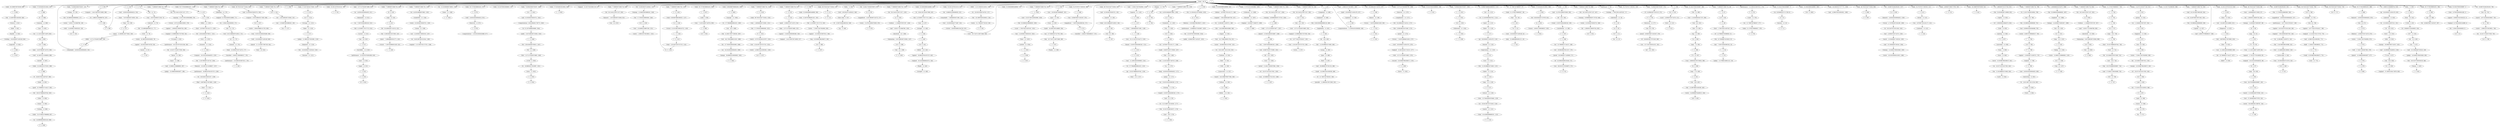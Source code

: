 strict digraph "" {
"('year', -19.0, 1179)";
"('winning', -0.85989408287170743, 1285)";
"('india', 29.23669706703209, 838)";
"('4-0', 0, 1009)";
"('series', -21.879152662973659, 478)";
"('india', 73.836435085792587, 125)";
"('you', -19.568656237421333, 1296)";
"(';', 0, 1165)";
"('to', 9.119750999200896, 1044)";
"('in', -5.6777401557823417, 335)";
"('india', 57.618348533516041, 887)";
"('win..', 0, 1163)";
"('captain', 1.0, 507)";
"('4-0', 0, 246)";
"('runs', -11.142314085714979, 94)";
"('bravo..', 0, 1281)";
"('their', 1.0, 355)";
"('whitewash', 1.0, 1334)";
"('team..', 0, 639)";
"(',', 0, 295)";
"('all', -19.0, 493)";
"('incredible', -11.0, 818)";
"('a', 0, 1143)";
"('do', 0, 893)";
"('4-0', 0, 441)";
"('.', 0, 73)";
"('and', -57.038517160203909, 745)";
"('4-0', 0, 661)";
"('out..', 0, 457)";
"('!', 0, 1133)";
"('.', 0, 253)";
"('for', -32.499049650001211, 77)";
"('going', 1.0, 1172)";
"('...', 0, 1140)";
"('difrnt', 1.0, 1229)";
"('guys', 1.0, 302)";
"('historical', 1.0, 577)";
"('series', 1.5604236685131703, 938)";
"('...', 0, 54)";
"('.', 0, 1242)";
"('a', 0, 1193)";
"('the', -12.301986923274093, 643)";
"('working', -10.618595071429148, 844)";
"('they', 1.0, 625)";
"(';', 0, 1103)";
"(';', 0, 401)";
"('and', -10.159364497230243, 1264)";
"('4-0', 0, 1198)";
"('on', 4.4520249840675863, 1183)";
"('4-0', 0, 510)";
"('luck', 1.0, 741)";
"('4-0.', 0, 1106)";
"('england', -7.8014385924637502, 240)";
"('push', 1.0, 1115)";
"(',', 0, 673)";
"('play', -3.5711570428574895, 525)";
"('/', 0, 299)";
"('india', 77.890956723861734, 276)";
"('4-0', 0, 795)";
"('4-0', 0, 1250)";
"('can', -11.249524825000606, 626)";
"('series', -42.388781953024633, 79)";
"('remarkable', -7.463946303571861, 323)";
"('...', 0, 1035)";
"('!', 0, 702)";
"('test', -23.629328445773467, 324)";
"('teams', 1.0, 905)";
"('on', -6.4612667091531044, 1188)";
"('score', -4.309297535714574, 511)";
"('...', 0, 1149)";
"(';', 0, 1234)";
"('england', -2.4411508739710008, 527)";
"('what', 0.91216880497410813, 164)";
"('.', 0, 191)";
"('young', 1.0, 495)";
"('finally', 1.0, 445)";
"('superb', -9.3567355642862342, 1175)";
"('for', 26.214421478571257, 330)";
"('the', -32.02278169258372, 1178)";
"('4-0', 0, 331)";
"('india', 77.890956723861734, 153)";
"('.', 0, 492)";
"('you', -10.712437491614221, 581)";
"('turn', 1.0, 1122)";
"('out', -2.4165082750002016, 1187)";
"('test', 11.819500916417475, 390)";
"('reason', -4.9402272892860317, 953)";
"('england', 8.2794245630144996, 171)";
"('this', -13.0, 1168)";
"('chennai', 1.0, 176)";
"('giving', 1.0, 553)";
"('..', 0, 1332)";
"('``', 0, 794)";
"('over', -18.713471128572468, 326)";
"('fabulous', -4.309297535714574, 873)";
"('the', -2.4415895386192688, 349)";
"('round', -9.3567355642862342, 265)";
"('india', 69.781913447723454, 1320)";
"(',', 0, 899)";
"('killed', 1.0, 628)";
"('now', -6.8330165500004032, 800)";
"('!', 0, 375)";
"('be', -23.760909157144127, 627)";
"('defeating', 1.0, 170)";
"('...', 0, 1331)";
"('someone', 1.0, 890)";
"('!', 0, 966)";
"('&', 0, 399)";
"('.', 0, 82)";
"('avenged', 1.0, 446)";
"('victory', 0.21015887569243752, 1139)";
"('well', -3.8330165500004014, 254)";
"(';', 0, 198)";
"('by', -1.0083051168367554, 650)";
"('74', 1.0, 397)";
"('an', -34.554285059384029, 1090)";
"('a', 0, 1258)";
"('deserves', 1.0, 1270)";
"('and', 10.350264792820731, 935)";
"('...', 0, 426)";
"('guns', 1.0, 496)";
"('.', 0, 619)";
"('test', -4.5414972507475753, 336)";
"('mission', 1.0, 10)";
"('to', -37.766496859654325, 1085)";
"('series', -4.2994704143585381, 1326)";
"('.', 0, 542)";
"('settled', 1.0, 1034)";
"('well', -3.8330165500004014, 674)";
"('remarkable', -6.8330165500004032, 261)";
"('india', 65.727391809654321, 1226)";
"('of', -8.6439250477972429, 580)";
"('india', 33.29121870510123, 760)";
"('!', 0, 274)";
"('emphatic', -3.0, 1098)";
"('series', -7.2294174557943904, 560)";
"('for', 26.214421478571257, 1284)";
"('records', -6.2020867964289472, 1279)";
"('india', 21.127653790893817, 38)";
"('and', -1.3695233729226821, 536)";
"('jai', 1.0, 386)";
"('outplayed', 1.0, 489)";
"('lie', 1.0, 22)";
"('by', 1.326412402636036, 5)";
"('hero', -1.7855785214287447, 50)";
"('ho', -17.451611621429553, 566)";
"('india', 77.890956723861734, 169)";
"(';', 0, 99)";
"('you', -23.111143735744175, 1150)";
"('india', 69.781913447723454, 934)";
"('has', -2.4165082750002016, 1032)";
"('fantastic', -4.8330165500004032, 1259)";
"('on', -15.191900063729655, 1348)";
"('grand', 1.0, 1274)";
"('us..', 0, 1170)";
"('happiness', 1.0, 556)";
"('4-0', 0, 1164)";
"('jaddu', -8.0948760571433187, 1025)";
"('on', 6.6346833227117239, 8)";
"(';', 0, 1127)";
"('india', 37.345740343170363, 1212)";
"('for', 16.428842957142514, 422)";
"('/', 0, 298)";
"('india', 45.454783619308635, 122)";
"('for', 0.11954542142793656, 1020)";
"('done..keep', 0, 547)";
"('against', -8.0124576752551349, 239)";
"('!', 0, 703)";
"('of', -19.557216741017932, 1295)";
"('t20', 1.0, 746)";
"('kumble', 1.0, 843)";
"('the', -12.301986923274093, 494)";
"('england', -18.522014029449252, 96)";
"('come', 1.0, 376)";
"('says', 1.0, 891)";
"('if', 1.0, 889)";
"(',', 0, 676)";
"('dangerous', 1.0, 622)";
"('.india', 0, 658)";
"('?', 0, 909)";
"('4-0', 0, 154)";
"('.', 0, 839)";
"('play', -3.5711570428574895, 810)";
"('75-run', 0, 927)";
"('ca', 0, 20)";
"('india', 57.618348533516041, 604)";
"('...', 0, 1335)";
"('set', 1.0, 1113)";
"('once', 1.0, 820)";
"('wining', 1.0, 126)";
"('tests', -11.0, 923)";
"('test', -4.5414972507475753, 1325)";
"('for', 26.214421478571257, 647)";
"('beauty', -9.3567355642862342, 1151)";
"('absolutely', -4.0, 1196)";
"('england', -31.922733325681129, 327)";
"('india', 77.890956723861734, 849)";
"('&', 0, 394)";
"('and', -10.159364497230243, 458)";
"('india', 77.890956723861734, 1182)";
"('india', 65.727391809654321, 672)";
"('performance', -22.020762792091894, 819)";
"('won', -9.0351033464293486, 939)";
"('i', 0, 19)";
"('and', -30.668993787281224, 498)";
"(')', 0, 880)";
"('amp', -33.0, 738)";
"('ricky', 1.0, 635)";
"('a', 0, 952)";
"('win', 6.0, 768)";
"('played', -15.509629290050977, 877)";
"('victory', -7.1847616864613428, 425)";
"('win', 0.0, 558)";
"('performance', -15.016610233673511, 179)";
"('india', 77.890956723861734, 418)";
"('the', -2.4415895386192688, 242)";
"('4-0', 0, 766)";
"('evry', 1.0, 1232)";
"('for', 22.952561971428342, 1247)";
"('india', 73.836435085792587, 1040)";
"('india', 8.9640888766864038, 1082)";
"('replica', 1.0, 633)";
"('the', 4.1320087178172713, 814)";
"('the', 20.566004358908636, 1030)";
"('what', -45.443992668660201, 1132)";
"('to', 18.497000570971942, 505)";
"('runs', -9.8804545785720634, 398)";
"('and', -21.879152662973659, 263)";
"('for', 3.3814049285708521, 1047)";
"('kohli-', 0, 842)";
"('na', 1.0, 570)";
"('innings', -5.4165082750002007, 89)";
"('magnificent', -7.3567355642862342, 371)";
"('.', 0, 597)";
"('4-0..', 0, 1041)";
"('win', 12.0, 852)";
"('wins', 2.0700529585641463, 2)";
"('.', 0, 875)";
"('.', 0, 761)";
"('a', 0, 555)";
"('the', 17.279205230690366, 1322)";
"('4-0', 0, 1214)";
"('way', -11.249524825000606, 1154)";
"('match', -34.013968760077084, 358)";
"('no.1', 0, 157)";
"('proud', -6.0948760571433187, 579)";
"('and', 16.210158875692439, 504)";
"('match', -13.054936017183234, 1263)";
"(',', 0, 1117)";
"('.', 0, 416)";
"('india', 65.727391809654321, 656)";
"('lions', 1.0, 620)";
"('to', 2.8682512846868704, 297)";
"('well', 2.9525619714283415, 546)";
"('working', -1.7855785214287447, 17)";
"('hero', -3.6783677821431171, 1230)";
"('india', 77.890956723861734, 1318)";
"('up..', 0, 549)";
"('india', 69.781913447723454, 110)";
"('.', 0, 589)";
"('5', 0, 101)";
"('selected', 1.0, 76)";
"('5th', 1.0, 389)";
"('visiting', 1.0, 906)";
"('on', -23.922533418306209, 1173)";
"('test', -48.170825696521035, 1088)";
"('!', 0, 735)";
"('we', -7.3567355642862342, 1290)";
"('proud', -12.404173592857894, 1294)";
"('he', 1.0, 74)";
"('.', 0, 44)";
"('in', -15.016610233673511, 921)";
"('india..', 0, 545)";
"('series', 10.350264792820731, 649)";
"('4-0', 0, 937)";
"('a', 0, 1228)";
"('...', 0, 523)";
"('no', -33.641363735716183, 1130)";
"('n', 0, 783)";
"('.', 0, 1213)";
"('my', -8.7258058107147765, 305)";
"('for', -6.4041735928578873, 475)";
"('.', 0, 247)";
"('done', -7.0474380285716585, 255)";
"('are', -9.649735207179269, 1291)";
"('.', 0, 869)";
"('fantastic', -16.189752114286637, 1237)";
"('dominating', -3.0474380285716594, 1197)";
"('india', 77.890956723861734, 521)";
"('india', 77.890956723861734, 1191)";
"('a', 0, 165)";
"('innings', -39.666033100000803, 1091)";
"('india', 53.563826895446908, 434)";
"('what', -4.5414972507475753, 1142)";
"('effort', -12.511384332143521, 226)";
"('individuals', 1.0, 18)";
"('.', 0, 1280)";
"('d', 0, 559)";
"('well', -10.618595071429148, 940)";
"('the', -12.301986923274093, 1123)";
"('over', -3.5711570428574895, 333)";
"('by', -15.016610233673511, 561)";
"('the', -9.0151877950558159, 460)";
"('india', 53.563826895446908, 712)";
"('his', -10.618595071429148, 1220)";
"('!', 0, 439)";
"('for', 26.214421478571257, 277)";
"('now', -0.52371901428582968, 1029)";
"('expectations', 1.0, 1120)";
"('on', -21.73987507966207, 377)";
"('by', -10.347175194727928, 284)";
"('..', 0, 1336)";
"('to', -31.514997145140292, 1177)";
"(')', 0, 667)";
"('displayed', 1.0, 1219)";
"('but', -9.9876653178576902, 624)";
"('very', 1.0, 1293)";
"('india', 77.890956723861734, 1027)";
"('to', 21.622750428228954, 789)";
"(';', 0, 92)";
"('.', 0, 1227)";
"('!', 0, 300)";
"('on', -19.557216741017932, 642)";
"('excellent', -4.9402272892860317, 373)";
"('we', -23.760909157144127, 269)";
"(';', 0, 1083)";
"('without', 1.0, 359)";
"('one', -9.0, 816)";
"(';', 0, 451)";
"('team', 100, 0)";
"('england', 0.23899298527537383, 281)";
"('congrats', -2.4411508739710008, 296)";
"('with', -5.5711570428574895, 1278)";
"('4-0', 0, 564)";
"('amp', -17.0, 400)";
"('never', -6.2020867964289472, 641)";
"('are', -28.694390976512317, 270)";
"('bye', 1.0, 392)";
"('keep', -6.8330165500004032, 1171)";
"('situation', 1.0, 1233)";
"('a', 0, 9)";
"('.', 0, 362)";
"('*in*', 0, 1063)";
"('series..', 0, 337)";
"('for', -9.6660331000008028, 322)";
"('4/0', 0, 405)";
"('win', 0.0, 166)";
"('well', -1.5711570428574877, 1287)";
"(';', 0, 799)";
"('go', -8.6185950714291479, 919)";
"(')', 0, 1054)";
"('4-0', 0, 6)";
"('the', 20.566004358908636, 791)";
"('and', -7.2294174557943904, 1144)";
"('...', 0, 167)";
"('india', 69.781913447723454, 161)";
"('are', -2.3248676035896345, 156)";
"('.', 0, 1297)";
"('.', 0, 822)";
"('10-fer', 0, 1050)";
"('captaincy', 1.0, 538)";
"('won', -7.1423140857149754, 659)";
"('jadeja', -12.579682248615121, 56)";
"('played', -11.114708727897195, 941)";
"('done', -10.309297535714574, 177)";
"('..', 0, 1046)";
"('made', -18.43957633148683, 304)";
"('series', -1.3695233729226821, 784)";
"(\"'s\", 0, 637)";
"('after', 1.0, 924)";
"('&', 0, 419)";
"('extract', 1.0, 1128)";
"('!', 0, 11)";
"('rock', 1.0, 775)";
"('india', 77.890956723861734, 1159)";
"('contribution', 1.0, 266)";
"('englishmen', 1.0, 491)";
"('match', -6.7672261943150787, 1324)";
"('of', -43.566458466103448, 272)";
"('proud', -26.284628171429958, 271)";
"('completely', 1.0, 488)";
"('match', -4.6713229200256947, 782)";
"('against', -1.0083051168367554, 280)";
"('...', 0, 1028)";
"('won', -1.4639463035718592, 1321)";
"('revenge', 1.0, 1215)";
"('excellent', -4.9402272892860317, 178)";
"('to', -19.011997716112234, 353)";
"('win', -3.0, 1199)";
"('taking', 1.0, 1104)";
"('was', -19.97533063571538, 75)";
"('ho', -6.0948760571433187, 387)";
"('for', 26.214421478571257, 1192)";
"('of', -4.2786083705089659, 51)";
"('2', 0, 557)";
"('we', -1.0474380285716594, 155)";
"('compliments', 1.0, 1271)";
"('india', 53.563826895446908, 345)";
"('level', 1.0, 512)";
"('...', 0, 657)";
"('all', -25.0, 264)";
"('in', -29.02491535051027, 1239)";
"('great', -7.1699499932913771, 424)";
"('display', 1.0, 701)";
"('4-0', 0, 861)";
"(';', 0, 203)";
"('amp', -11.0, 1102)";
"(',', 0, 1019)";
"('india', 77.890956723861734, 1283)";
"('won', -20.391838910715578, 245)";
"('all', -13.0, 1292)";
"('for', 26.214421478571257, 850)";
"('aaisi', 1.0, 568)";
"('played', -5.2548146450254887, 1288)";
"('india', 77.890956723861734, 329)";
"('all', -13.0, 582)";
"('the', -45.169978205456815, 228)";
"('4-0', 0, 1333)";
"(';', 0, 1180)";
"(';', 0, 1136)";
"('england', 8.2794245630144996, 4)";
"('reason..', 0, 461)";
"('the', -15.588786051492363, 840)";
"('unbeaten', 1.0, 920)";
"('test', -1.8146642228867336, 1251)";
"('play', -22.499049650001211, 43)";
"('victory', -26.904549852204759, 325)";
"(\"n't\", 0, 894)";
"('first', -5.5711570428574895, 1049)";
"('.', 0, 487)";
"('day', -7.3567355642862342, 53)";
"('a', 0, 360)";
"('india', 17.073132152824684, 1005)";
"('fabulous', -6.2020867964289472, 1022)";
"('to', -37.766496859654325, 1155)";
"('series', 4.4903707099490227, 793)";
"('by', -22.020762792091894, 1024)";
"('really', -6.2020867964289472, 774)";
"(';', 0, 396)";
"('draw', 1.0, 640)";
"('final', -9.9876653178576902, 1240)";
"('holds', 1.0, 901)";
"('to', 5.9940011419438832, 454)";
"('and', -4.2994704143585381, 1360)";
"('really', 0.10721073928562763, 1269)";
"('for', 16.428842957142514, 197)";
"('performance', -26.690197831037473, 1238)";
"('india', 77.890956723861734, 1135)";
"('india', 73.836435085792587, 1330)";
"('for', 3.3814049285708521, 1231)";
"(';', 0, 421)";
"('&', 0, 737)";
"(';', 0, 1153)";
"('for', 16.428842957142514, 1272)";
"('sweep', 1.0, 1186)";
"('tables', 1.0, 1124)";
"('what', 9.0926678885566332, 1137)";
"('interesting', 1.0, 801)";
"('series', -7.2294174557943904, 874)";
"('...', 0, 734)";
"(',', 0, 260)";
"('match', -31.918065485787693, 102)";
"('series', -1.3695233729226821, 1252)";
"('is', -0.084974996645688528, 1112)";
"('-', 0, 879)";
"(';', 0, 823)";
"('of', -21.73987507966207, 37)";
"('";
"('and', 7.4203177513848786, 1195)";
"('.4-0', 0, 48)";
"('india', 45.454783619308635, 190)";
"('75', -8.0, 93)";
"('india', 57.618348533516041, 949)";
"('congrats', -18.522014029449252, 1235)";
"('series', -51.17862307733219, 229)";
"('master', 1.0, 163)";
"('work', 1.0, 262)";
"('amp', -23.0, 98)";
"('.', 0, 846)";
"('win', 3.0, 871)";
"('!', 0, 479)";
"('that', -14.0, 39)";
"('it', -29.855785214287437, 900)";
"('famous', 1.0, 199)";
"(',', 0, 369)";
"('winning', -2.3248676035896345, 1248)";
"('congratulations', -2.3310325630433688, 677)";
"('india', 77.890956723861734, 646)";
"('of', -19.557216741017932, 563)";
"('4-0', 0, 596)";
"('for', 6.6432644357137676, 951)";
"('innings', -5.4165082750002007, 1099)";
"('amp', -7.0, 395)";
"('congratulations', -11.430342331956382, 540)";
"('manage', 1.0, 1084)";
"('continue', 1.0, 354)";
"('the', 4.1320087178172713, 592)";
"('is', -8.9411937424527999, 435)";
"('series', 7.4203177513848786, 128)";
"('made', -9.649735207179269, 1167)";
"(';', 0, 1037)";
"('sir', -3.6783677821431171, 1166)";
"('winning', -0.85989408287170743, 648)";
"('against', -12.681892714200721, 797)";
"('hard/smart', 0, 16)";
"('!', 0, 440)";
"('wonderfull', 1.0, 1184)";
"('you', -16.026168739098487, 301)";
"('.', 0, 747)";
"('!', 0, 1200)";
"('!', 0, 379)";
"('fired', 1.0, 497)";
"('boys', -6.0, 256)";
"(';', 0, 1147)";
"('eng', -6.2020867964289472, 595)";
"('seen', -10.618595071429148, 42)";
"(',', 0, 307)";
"(',', 0, 872)";
"('!', 0, 257)";
"('.', 0, 106)";
"('heroism', 1.0, 1221)";
"('victory', -7.1847616864613428, 200)";
"('u', 0, 773)";
"('cards', 1.0, 644)";
"('as', -7.3567355642862342, 813)";
"('india', 73.836435085792587, 574)";
"('consecutive', 1.0, 357)";
"('4-0', 0, 1327)";
"('.', 0, 1289)";
"('australian', 1.0, 638)";
"('england', -5.1212947332173755, 770)";
"('won', -1.4639463035718592, 87)";
"('and', 7.4203177513848786, 858)";
"('jadeja', -21.369523372922682, 1218)";
"('!', 0, 230)";
"('made', -24.299470414358538, 499)";
"('wonderful', 1.0, 1162)";
"(';', 0, 704)";
"('.', 0, 1286)";
"('been', 1.0, 1033)";
"('the', 17.279205230690366, 236)";
"('ing', 1.0, 393)";
"('and', -13.089311538666095, 287)";
"('vs', 1.0, 929)";
"('a', 0, 476)";
"('for', 26.214421478571257, 855)";
"('series', -13.089311538666095, 1105)";
"('effort', -5.5711570428574895, 259)";
"('truly', 1.0, 303)";
"('deserved', 1.0, 675)";
"(',', 0, 950)";
"(';', 0, 49)";
"('and', -24.809099704409512, 926)";
"('india', 81.945478361930867, 388)";
"('a', 0, 1021)";
"('against', -26.690197831037473, 443)";
"('india', 77.890956723861734, 46)";
"('.', 0, 1152)";
"('india', 61.672870171585181, 519)";
"('the', 10.705606974253818, 52)";
"('against', -3.3430226363095485, 526)";
"('boys', -21.0, 1157)";
"('defeat', -13.0, 442)";
"('margin', -6.2020867964289472, 562)";
"('india', 13.018610514755551, 898)";
"('straight', 1.0, 767)";
"(\"'s\", 0, 576)";
"('against', -43.033220467347022, 80)";
"('best', -25.022768664287042, 740)";
"(';', 0, 509)";
"('4-0', 0, 717)";
"('against', -5.6777401557823417, 769)";
"('.', 0, 623)";
"('boys', -9.0, 942)";
"('performance', -15.016610233673511, 374)";
"('end', 1.0, 1176)";
"('#', 0, 824)";
"('.', 0, 55)";
"('other', 1.0, 904)";
"('no', -44.998099300002416, 908)";
"('the', 13.992406102472092, 423)";
"('in', -8.0124576752551349, 1261)";
"('against', -15.016610233673511, 594)";
"('winning', -14.044655769333048, 1265)";
"(';', 0, 847)";
"('thrashes', 1.0, 1007)";
"('tweet..', 0, 804)";
"('india', 53.563826895446908, 590)";
"('for', 19.690702464285426, 1257)";
"('as', -4.8330165500004032, 811)";
"('india', 77.890956723861734, 503)";
"('good', -8.6185950714291479, 537)";
"('score', -1.7855785214287447, 1031)";
"('.', 0, 522)";
"('2', 0, 567)";
"('win', -3.0, 862)";
"('4-0', 0, 130)";
"('good', -2.309297535714574, 524)";
"(';', 0, 1036)";
"('it', -31.74857447500181, 500)";
"('.', 0, 412)";
"(';', 0, 1243)";
"('...', 0, 605)";
"('test', -37.263493585077676, 103)";
"('well', -24.189752114286634, 896)";
"('jaddu', -3.0474380285716594, 1045)";
"('all', -11.0, 456)";
"('.', 0, 1146)";
"('continues', 1.0, 415)";
"('.', 0, 180)";
"('india', 81.945478361930867, 7)";
"('the', 17.279205230690366, 1249)";
"(\"'ve\", 0, 41)";
"('day', -30.070206692858697, 744)";
"('the', 4.1320087178172713, 436)";
"('india', 61.672870171585181, 411)";
"('india', 53.563826895446908, 1062)";
"('4-0.great', 0, 282)";
"('india', 49.509305257377775, 1359)";
"(';', 0, 736)";
"('karun', 1.0, 285)";
"('amp', 1.0, 420)";
"('in', -12.681892714200721, 348)";
"('india', 69.781913447723454, 665)";
"('congratulations', 9.8013804621739773, 1043)";
"('!', 0, 863)";
"('play', -14.927892607143722, 895)";
"('!', 0, 1108)";
"('are', -18.43957633148683, 621)";
"('virat', -7.463946303571861, 1148)";
"('dominantly', 1.0, 812)";
"('to', -19.011997716112234, 802)";
"('england', -5.1212947332173755, 1189)";
"('good', -23.760909157144127, 902)";
"('was', -6.0948760571433187, 370)";
"('to', 12.245500856457912, 1114)";
"('ho..', 0, 571)";
"('5', 0, 1323)";
"('is', 1.6862687525157334, 631)";
"('india', 33.29121870510123, 321)";
"('.', 0, 539)";
"('capacity', 1.0, 1145)";
"('magnificent', -14.927892607143722, 477)";
"('aussie', 1.0, 81)";
"('&', 0, 1101)";
"('.', 0, 817)";
"('victory', -7.1847616864613428, 1275)";
"('india', -23.472084227866688, 907)";
"('you', -39.052337478196975, 273)";
"('go', -25.022768664287042, 1156)";
"('on', 4.4520249840675863, 1160)";
"('read', 1.0, 803)";
"('in', -43.033220467347022, 227)";
"('go', -8.6185950714291479, 1118)";
"('the', 20.566004358908636, 127)";
"('win', -42.0, 1086)";
"('with', -2.4165082750002016, 129)";
"('current', 1.0, 815)";
"('from', -3.0, 452)";
"('and', 10.350264792820731, 1042)";
"(\"n't\", 0, 21)";
"('win', 3.0, 1100)";
"('against', 5.9958474415816223, 3)";
"('!', 0, 111)";
"('it', -3.3567355642862324, 548)";
"('the', 13.992406102472092, 1273)";
"('fantastic', -1.0474380285716594, 851)";
"('in', -12.681892714200721, 241)";
"('for', -39.022768664287042, 903)";
"('again', 1.0, 821)";
"('4-0', 0, 651)";
"('series', -24.809099704409512, 404)";
"('for', -12.927892607143718, 1236)";
"('series', -39.458834911588781, 104)";
"('india', 4.9095672386172708, 150)";
"('a', 0, 1161)";
"('k-factor', 0, 841)";
"('india', 29.23669706703209, 541)";
"('india', 77.890956723861734, 788)";
"('victory', 2.6751323964103655, 279)";
"('fantastic', -4.8330165500004032, 870)";
"('innings', -20.094876057143317, 925)";
"('us', -1.154648767857287, 554)";
"('amp', -9.0, 91)";
"('amazing', -0.52371901428582968, 278)";
"('wins', -25.764443935076464, 1129)";
"('i', 0, 40)";
"('of', -2.0959500318648274, 634)";
"('india', 61.672870171585181, 368)";
"('!', 0, 1092)";
"('run', -3.6783677821431171, 414)";
"('defeat', -21.0, 361)";
"('18th', 1.0, 356)";
"('a', 0, 856)";
"('beyond', 1.0, 1119)";
"('.', 0, 954)";
"('.', 0, 888)";
"('possible', -11.880454578572063, 501)";
"('england', -7.8014385924637502, 347)";
"('&', 0, 97)";
"(';', 0, 513)";
"('win', 6.0, 578)";
"(';', 0, 1319)";
"('4-0', 0, 105)";
"('magically', 1.0, 845)";
"('kohli', -11.940227289286032, 772)";
"('last', -4.309297535714574, 1262)";
"('win', 9.0, 781)";
"('on', 2.2693666454234478, 1096)";
"('series', 10.350264792820731, 1185)";
"('test', -18.175662390051784, 351)";
"('india', 77.890956723861734, 854)";
"('&', 0, 1125)";
"('performance', -19.686045272619097, 1023)";
"('test', -15.448829362190942, 243)";
"('";
"('india', 21.127653790893817, 378)";
"('in', 1.326412402636036, 172)";
"('magnificent', -4.8330165500004032, 237)";
"('!', 0, 267)";
"(';', 0, 739)";
"('amp', -27.0, 1126)";
"('series', -16.019258580101955, 1266)";
"(';', 0, 660)";
"('by', -1.0083051168367554, 88)";
"('absolutely', -4.0, 859)";
"('";
"('jadeja', -14.044655769333048, 459)";
"('performance', -5.6777401557823417, 238)";
"('!', 0, 112)";
"('england..', 0, 798)";
"('great', -12.483681240775642, 258)";
"('thr', 1.0, 1048)";
"('india', 21.127653790893817, 733)";
"('130/0', 0, 453)";
"('wins', -8.1847616864613411, 591)";
"('dominating', -3.0474380285716594, 860)";
"(';', 0, 1141)";
"(',', 0, 1121)";
"(';', 0, 202)";
"('indian', 15.457512501677156, 551)";
"('thanks', 1.0, 308)";
"('it', 0.4288429571425123, 575)";
"(\"''\", 0, 796)";
"('india', 25.18217542896295, 988)";
"('the', -15.588786051492363, 403)";
"('home', 1.0, 1349)";
"('england', -37.283021044173879, 930)";
"('defeats', -3.6783677821431171, 346)";
"('t20is', 1.0, 78)";
"('by', -47.702655506292608, 1089)";
"('ruthlessly', 1.0, 1006)";
"('england', 0.23899298527537383, 334)";
"(';', 0, 385)";
"('4th', 1.0, 173)";
"('18', -10.0, 922)";
"('warna', 1.0, 569)";
"('india', 33.29121870510123, 618)";
"('and', 10.350264792820731, 162)";
"('207', 1.0, 455)";
"('won', -26.070206692858697, 100)";
"('nayar', 1.0, 286)";
"('win', -18.0, 402)";
"('at', 1.0, 175)";
"('winning..', 0, 1174)";
"('against', -17.351327753146304, 95)";
"('india', 69.781913447723454, 86)";
"(',', 0, 372)";
"('congrats', 2.9191368445217485, 936)";
"('.jeet', 0, 565)";
"('outside', 1.0, 897)";
"('and', 4.4903707099490227, 508)";
"('jadeja', -15.509629290050977, 288)";
"('for', 19.690702464285426, 235)";
"('test', 0.91216880497410813, 174)";
"('india', 69.781913447723454, 765)";
"('and', -4.2994704143585381, 771)";
"('dream', 1.0, 413)";
"('limits', 1.0, 1116)";
"('the', 23.852803487126909, 632)";
"('for', -45.546487678572859, 742)";
"('wtg', 1.0, 1107)";
"('by', -10.347175194727928, 785)";
"('india', 65.727391809654321, 868)";
"('&', 0, 90)";
"('.', 0, 1350)";
"('to', 2.8682512846868704, 918)";
"('...', 0, 47)";
"('win', -30.0, 928)";
"('the', -41.883179077238538, 1087)";
"('win', 12.0, 332)";
"('for', -3.1423140857149718, 1169)";
"('5game', 1.0, 350)";
"('hour', 1.0, 1241)";
"('england', -34.6028771849275, 1008)";
"('victory', -4.7197881657434166, 1260)";
"('avenger', 1.0, 438)";
"('win', 15.0, 790)";
"('over', -8.6185950714291479, 1276)";
"('ponting', 1.0, 636)";
"('!', 0, 268)";
"('in', -19.686045272619097, 1051)";
"('the', 20.566004358908636, 506)";
"('series', -7.2294174557943904, 593)";
"('ruthless', -1.154648767857287, 1194)";
"('tests..', 0, 1052)";
"('india', 69.781913447723454, 716)";
"('4-0', 0, 786)";
"('day', -18.713471128572468, 306)";
"('series.india', 0, 244)";
"('series', -18.949205621537807, 352)";
"('we', -11.142314085714979, 892)";
"('ruthless', -1.154648767857287, 857)";
"('...', 0, 201)";
"('one', -23.0, 743)";
"('real', 1.0, 437)";
"('taken', 1.0, 1216)";
"('the', 20.566004358908636, 1097)";
"('test', 3.6390018328349498, 792)";
"('india..', 0, 450)";
"('india', 81.945478361930867, 1)";
"('a', 0, 1138)";
"('england', -29.242589466434751, 444)";
"('well', -17.404173592857891, 876)";
"('for', 19.690702464285426, 780)";
"(';', 0, 462)";
"('england', -10.481582451710125, 1277)";
"('4', 0, 552)";
"('.', 0, 151)";
"('matter', 1.0, 1131)";
"('.', 0, 1217)";
"('performance', -8.0124576752551349, 283)";
"('win', 15.0, 391)";
"('india', 65.727391809654321, 384)";
"('the', 0.84520958959900128, 490)";
"('year', -19.0, 1179)" -> "(';', 0, 1180)";
"('winning', -0.85989408287170743, 1285)" -> "('.', 0, 1286)";
"('india', 29.23669706703209, 838)" -> "('.', 0, 839)";
"('series', -21.879152662973659, 478)" -> "('!', 0, 479)";
"('india', 73.836435085792587, 125)" -> "('wining', 1.0, 126)";
"('you', -19.568656237421333, 1296)" -> "('.', 0, 1297)";
"(';', 0, 1165)" -> "('sir', -3.6783677821431171, 1166)";
"('to', 9.119750999200896, 1044)" -> "('jaddu', -3.0474380285716594, 1045)";
"('in', -5.6777401557823417, 335)" -> "('test', -4.5414972507475753, 336)";
"('india', 57.618348533516041, 887)" -> "('.', 0, 888)";
"('win..', 0, 1163)" -> "('4-0', 0, 1164)";
"('captain', 1.0, 507)" -> "('and', 4.4903707099490227, 508)";
"('4-0', 0, 246)" -> "('.', 0, 247)";
"('runs', -11.142314085714979, 94)" -> "('against', -17.351327753146304, 95)";
"('their', 1.0, 355)" -> "('18th', 1.0, 356)";
"('whitewash', 1.0, 1334)" -> "('...', 0, 1335)";
"('team..', 0, 639)" -> "('draw', 1.0, 640)";
"(',', 0, 295)" -> "('congrats', -2.4411508739710008, 296)";
"('all', -19.0, 493)" -> "('the', -12.301986923274093, 494)";
"('incredible', -11.0, 818)" -> "('performance', -22.020762792091894, 819)";
"('a', 0, 1143)" -> "('team', 100, 0)";
"('do', 0, 893)" -> "(\"n't\", 0, 894)";
"('4-0', 0, 441)" -> "('defeat', -13.0, 442)";
"('.', 0, 73)" -> "('he', 1.0, 74)";
"('and', -57.038517160203909, 745)" -> "('t20', 1.0, 746)";
"('out..', 0, 457)" -> "('and', -10.159364497230243, 458)";
"('.', 0, 253)" -> "('well', -3.8330165500004014, 254)";
"('for', -32.499049650001211, 77)" -> "('t20is', 1.0, 78)";
"('going', 1.0, 1172)" -> "('on', -23.922533418306209, 1173)";
"('...', 0, 1140)" -> "(';', 0, 1141)";
"('difrnt', 1.0, 1229)" -> "('hero', -3.6783677821431171, 1230)";
"('guys', 1.0, 302)" -> "('truly', 1.0, 303)";
"('historical', 1.0, 577)" -> "('win', 6.0, 578)";
"('series', 1.5604236685131703, 938)" -> "('won', -9.0351033464293486, 939)";
"('...', 0, 54)" -> "('.', 0, 55)";
"('.', 0, 1242)" -> "(';', 0, 1243)";
"('a', 0, 1193)" -> "('ruthless', -1.154648767857287, 1194)";
"('the', -12.301986923274093, 643)" -> "('cards', 1.0, 644)";
"('working', -10.618595071429148, 844)" -> "('magically', 1.0, 845)";
"('they', 1.0, 625)" -> "('can', -11.249524825000606, 626)";
"(';', 0, 1103)" -> "('taking', 1.0, 1104)";
"(';', 0, 401)" -> "('win', -18.0, 402)";
"('and', -10.159364497230243, 1264)" -> "('winning', -14.044655769333048, 1265)";
"('4-0', 0, 1198)" -> "('win', -3.0, 1199)";
"('on', 4.4520249840675863, 1183)" -> "('wonderfull', 1.0, 1184)";
"('4-0', 0, 510)" -> "('score', -4.309297535714574, 511)";
"('luck', 1.0, 741)" -> "('for', -45.546487678572859, 742)";
"('4-0.', 0, 1106)" -> "('wtg', 1.0, 1107)";
"('england', -7.8014385924637502, 240)" -> "('in', -12.681892714200721, 241)";
"('push', 1.0, 1115)" -> "('limits', 1.0, 1116)";
"(',', 0, 673)" -> "('well', -3.8330165500004014, 674)";
"('play', -3.5711570428574895, 525)" -> "('against', -3.3430226363095485, 526)";
"('/', 0, 299)" -> "('team', 100, 0)";
"('india', 77.890956723861734, 276)" -> "('for', 26.214421478571257, 277)";
"('4-0', 0, 795)" -> "(\"''\", 0, 796)";
"('4-0', 0, 1250)" -> "('test', -1.8146642228867336, 1251)";
"('can', -11.249524825000606, 626)" -> "('be', -23.760909157144127, 627)";
"('series', -42.388781953024633, 79)" -> "('against', -43.033220467347022, 80)";
"('remarkable', -7.463946303571861, 323)" -> "('test', -23.629328445773467, 324)";
"('...', 0, 1035)" -> "(';', 0, 1036)";
"('!', 0, 702)" -> "('!', 0, 703)";
"('test', -23.629328445773467, 324)" -> "('victory', -26.904549852204759, 325)";
"('teams', 1.0, 905)" -> "('visiting', 1.0, 906)";
"('on', -6.4612667091531044, 1188)" -> "('england', -5.1212947332173755, 1189)";
"('score', -4.309297535714574, 511)" -> "('level', 1.0, 512)";
"('...', 0, 1149)" -> "('you', -23.111143735744175, 1150)";
"(';', 0, 1234)" -> "('congrats', -18.522014029449252, 1235)";
"('what', 0.91216880497410813, 164)" -> "('a', 0, 165)";
"('young', 1.0, 495)" -> "('guns', 1.0, 496)";
"('finally', 1.0, 445)" -> "('avenged', 1.0, 446)";
"('superb', -9.3567355642862342, 1175)" -> "('end', 1.0, 1176)";
"('for', 26.214421478571257, 330)" -> "('4-0', 0, 331)";
"('the', -32.02278169258372, 1178)" -> "('year', -19.0, 1179)";
"('4-0', 0, 331)" -> "('win', 12.0, 332)";
"('india', 77.890956723861734, 153)" -> "('4-0', 0, 154)";
"('.', 0, 492)" -> "('all', -19.0, 493)";
"('you', -10.712437491614221, 581)" -> "('all', -13.0, 582)";
"('turn', 1.0, 1122)" -> "('the', -12.301986923274093, 1123)";
"('out', -2.4165082750002016, 1187)" -> "('on', -6.4612667091531044, 1188)";
"('test', 11.819500916417475, 390)" -> "('win', 15.0, 391)";
"('reason', -4.9402272892860317, 953)" -> "('.', 0, 954)";
"('england', 8.2794245630144996, 171)" -> "('in', 1.326412402636036, 172)";
"('this', -13.0, 1168)" -> "('for', -3.1423140857149718, 1169)";
"('chennai', 1.0, 176)" -> "('done', -10.309297535714574, 177)";
"('giving', 1.0, 553)" -> "('us', -1.154648767857287, 554)";
"('..', 0, 1332)" -> "('4-0', 0, 1333)";
"('``', 0, 794)" -> "('4-0', 0, 795)";
"('over', -18.713471128572468, 326)" -> "('team', 100, 0)";
"('fabulous', -4.309297535714574, 873)" -> "('series', -7.2294174557943904, 874)";
"('the', -2.4415895386192688, 349)" -> "('5game', 1.0, 350)";
"('round', -9.3567355642862342, 265)" -> "('contribution', 1.0, 266)";
"('india', 69.781913447723454, 1320)" -> "('won', -1.4639463035718592, 1321)";
"(',', 0, 899)" -> "('it', -29.855785214287437, 900)";
"('now', -6.8330165500004032, 800)" -> "('interesting', 1.0, 801)";
"('!', 0, 375)" -> "('come', 1.0, 376)";
"('be', -23.760909157144127, 627)" -> "('killed', 1.0, 628)";
"('defeating', 1.0, 170)" -> "('england', 8.2794245630144996, 171)";
"('...', 0, 1331)" -> "('..', 0, 1332)";
"('someone', 1.0, 890)" -> "('says', 1.0, 891)";
"('&', 0, 399)" -> "('amp', -17.0, 400)";
"('victory', 0.21015887569243752, 1139)" -> "('...', 0, 1140)";
"('well', -3.8330165500004014, 254)" -> "('done', -7.0474380285716585, 255)";
"(';', 0, 198)" -> "('famous', 1.0, 199)";
"('by', -1.0083051168367554, 650)" -> "('4-0', 0, 651)";
"('74', 1.0, 397)" -> "('runs', -9.8804545785720634, 398)";
"('an', -34.554285059384029, 1090)" -> "('innings', -39.666033100000803, 1091)";
"('a', 0, 1258)" -> "('fantastic', -4.8330165500004032, 1259)";
"('deserves', 1.0, 1270)" -> "('compliments', 1.0, 1271)";
"('and', 10.350264792820731, 935)" -> "('congrats', 2.9191368445217485, 936)";
"('guns', 1.0, 496)" -> "('fired', 1.0, 497)";
"('.', 0, 619)" -> "('lions', 1.0, 620)";
"('test', -4.5414972507475753, 336)" -> "('series..', 0, 337)";
"('mission', 1.0, 10)" -> "('!', 0, 11)";
"('to', -37.766496859654325, 1085)" -> "('win', -42.0, 1086)";
"('series', -4.2994704143585381, 1326)" -> "('4-0', 0, 1327)";
"('settled', 1.0, 1034)" -> "('...', 0, 1035)";
"('well', -3.8330165500004014, 674)" -> "('deserved', 1.0, 675)";
"('remarkable', -6.8330165500004032, 261)" -> "('team', 100, 0)";
"('india', 65.727391809654321, 1226)" -> "('.', 0, 1227)";
"('of', -8.6439250477972429, 580)" -> "('you', -10.712437491614221, 581)";
"('india', 33.29121870510123, 760)" -> "('.', 0, 761)";
"('emphatic', -3.0, 1098)" -> "('innings', -5.4165082750002007, 1099)";
"('series', -7.2294174557943904, 560)" -> "('by', -15.016610233673511, 561)";
"('for', 26.214421478571257, 1284)" -> "('winning', -0.85989408287170743, 1285)";
"('records', -6.2020867964289472, 1279)" -> "('.', 0, 1280)";
"('india', 21.127653790893817, 38)" -> "('that', -14.0, 39)";
"('and', -1.3695233729226821, 536)" -> "('good', -8.6185950714291479, 537)";
"('jai', 1.0, 386)" -> "('ho', -6.0948760571433187, 387)";
"('outplayed', 1.0, 489)" -> "('the', 0.84520958959900128, 490)";
"('by', 1.326412402636036, 5)" -> "('4-0', 0, 6)";
"('hero', -1.7855785214287447, 50)" -> "('of', -4.2786083705089659, 51)";
"('ho', -17.451611621429553, 566)" -> "('2', 0, 567)";
"('india', 77.890956723861734, 169)" -> "('defeating', 1.0, 170)";
"(';', 0, 99)" -> "('won', -26.070206692858697, 100)";
"('you', -23.111143735744175, 1150)" -> "('beauty', -9.3567355642862342, 1151)";
"('india', 69.781913447723454, 934)" -> "('and', 10.350264792820731, 935)";
"('has', -2.4165082750002016, 1032)" -> "('been', 1.0, 1033)";
"('fantastic', -4.8330165500004032, 1259)" -> "('victory', -4.7197881657434166, 1260)";
"('on', -15.191900063729655, 1348)" -> "('home', 1.0, 1349)";
"('grand', 1.0, 1274)" -> "('victory', -7.1847616864613428, 1275)";
"('us..', 0, 1170)" -> "('keep', -6.8330165500004032, 1171)";
"('happiness', 1.0, 556)" -> "('2', 0, 557)";
"('4-0', 0, 1164)" -> "(';', 0, 1165)";
"('on', 6.6346833227117239, 8)" -> "('a', 0, 9)";
"(';', 0, 1127)" -> "('extract', 1.0, 1128)";
"('india', 37.345740343170363, 1212)" -> "('.', 0, 1213)";
"('for', 16.428842957142514, 422)" -> "('the', 13.992406102472092, 423)";
"('/', 0, 298)" -> "('/', 0, 299)";
"('for', 0.11954542142793656, 1020)" -> "('a', 0, 1021)";
"('done..keep', 0, 547)" -> "('it', -3.3567355642862324, 548)";
"('against', -8.0124576752551349, 239)" -> "('england', -7.8014385924637502, 240)";
"('!', 0, 703)" -> "(';', 0, 704)";
"('of', -19.557216741017932, 1295)" -> "('you', -19.568656237421333, 1296)";
"('t20', 1.0, 746)" -> "('.', 0, 747)";
"('kumble', 1.0, 843)" -> "('working', -10.618595071429148, 844)";
"('the', -12.301986923274093, 494)" -> "('young', 1.0, 495)";
"('england', -18.522014029449252, 96)" -> "('&', 0, 97)";
"('come', 1.0, 376)" -> "('on', -21.73987507966207, 377)";
"('says', 1.0, 891)" -> "('we', -11.142314085714979, 892)";
"('if', 1.0, 889)" -> "('someone', 1.0, 890)";
"(',', 0, 676)" -> "('congratulations', -2.3310325630433688, 677)";
"('dangerous', 1.0, 622)" -> "('.', 0, 623)";
"('.india', 0, 658)" -> "('won', -7.1423140857149754, 659)";
"('4-0', 0, 154)" -> "('we', -1.0474380285716594, 155)";
"('.', 0, 839)" -> "('the', -15.588786051492363, 840)";
"('play', -3.5711570428574895, 810)" -> "('as', -4.8330165500004032, 811)";
"('75-run', 0, 927)" -> "('win', -30.0, 928)";
"('ca', 0, 20)" -> "(\"n't\", 0, 21)";
"('india', 57.618348533516041, 604)" -> "('...', 0, 605)";
"('...', 0, 1335)" -> "('..', 0, 1336)";
"('set', 1.0, 1113)" -> "('to', 12.245500856457912, 1114)";
"('once', 1.0, 820)" -> "('again', 1.0, 821)";
"('wining', 1.0, 126)" -> "('the', 20.566004358908636, 127)";
"('tests', -11.0, 923)" -> "('after', 1.0, 924)";
"('test', -4.5414972507475753, 1325)" -> "('series', -4.2994704143585381, 1326)";
"('for', 26.214421478571257, 647)" -> "('winning', -0.85989408287170743, 648)";
"('beauty', -9.3567355642862342, 1151)" -> "('.', 0, 1152)";
"('absolutely', -4.0, 1196)" -> "('dominating', -3.0474380285716594, 1197)";
"('india', 77.890956723861734, 849)" -> "('for', 26.214421478571257, 850)";
"('&', 0, 394)" -> "('amp', -7.0, 395)";
"('and', -10.159364497230243, 458)" -> "('jadeja', -14.044655769333048, 459)";
"('india', 77.890956723861734, 1182)" -> "('on', 4.4520249840675863, 1183)";
"('india', 65.727391809654321, 672)" -> "(',', 0, 673)";
"('performance', -22.020762792091894, 819)" -> "('once', 1.0, 820)";
"('won', -9.0351033464293486, 939)" -> "('well', -10.618595071429148, 940)";
"('i', 0, 19)" -> "('ca', 0, 20)";
"('and', -30.668993787281224, 498)" -> "('made', -24.299470414358538, 499)";
"('amp', -33.0, 738)" -> "(';', 0, 739)";
"('ricky', 1.0, 635)" -> "('ponting', 1.0, 636)";
"('a', 0, 952)" -> "('reason', -4.9402272892860317, 953)";
"('win', 6.0, 768)" -> "('against', -5.6777401557823417, 769)";
"('played', -15.509629290050977, 877)" -> "(':', 0, 878)";
"('victory', -7.1847616864613428, 425)" -> "('...', 0, 426)";
"('win', 0.0, 558)" -> "('d', 0, 559)";
"('performance', -15.016610233673511, 179)" -> "('.', 0, 180)";
"('india', 77.890956723861734, 418)" -> "('&', 0, 419)";
"('the', -2.4415895386192688, 242)" -> "('test', -15.448829362190942, 243)";
"('4-0', 0, 766)" -> "('straight', 1.0, 767)";
"('evry', 1.0, 1232)" -> "('situation', 1.0, 1233)";
"('for', 22.952561971428342, 1247)" -> "('winning', -2.3248676035896345, 1248)";
"('india', 73.836435085792587, 1040)" -> "('4-0..', 0, 1041)";
"('india', 8.9640888766864038, 1082)" -> "(';', 0, 1083)";
"('replica', 1.0, 633)" -> "('of', -2.0959500318648274, 634)";
"('the', 4.1320087178172713, 814)" -> "('current', 1.0, 815)";
"('the', 20.566004358908636, 1030)" -> "('score', -1.7855785214287447, 1031)";
"('what', -45.443992668660201, 1132)" -> "('!', 0, 1133)";
"('to', 18.497000570971942, 505)" -> "('the', 20.566004358908636, 506)";
"('runs', -9.8804545785720634, 398)" -> "('&', 0, 399)";
"('and', -21.879152662973659, 263)" -> "('all', -25.0, 264)";
"('for', 3.3814049285708521, 1047)" -> "('thr', 1.0, 1048)";
"('kohli-', 0, 842)" -> "('kumble', 1.0, 843)";
"('na', 1.0, 570)" -> "('ho..', 0, 571)";
"('innings', -5.4165082750002007, 89)" -> "('&', 0, 90)";
"('magnificent', -7.3567355642862342, 371)" -> "(',', 0, 372)";
"('4-0..', 0, 1041)" -> "('and', 10.350264792820731, 1042)";
"('wins', 2.0700529585641463, 2)" -> "('against', 5.9958474415816223, 3)";
"('.', 0, 875)" -> "('well', -17.404173592857891, 876)";
"('a', 0, 555)" -> "('happiness', 1.0, 556)";
"('the', 17.279205230690366, 1322)" -> "('5', 0, 1323)";
"('4-0', 0, 1214)" -> "('revenge', 1.0, 1215)";
"('way', -11.249524825000606, 1154)" -> "('to', -37.766496859654325, 1155)";
"('match', -34.013968760077084, 358)" -> "('without', 1.0, 359)";
"('proud', -6.0948760571433187, 579)" -> "('of', -8.6439250477972429, 580)";
"('and', 16.210158875692439, 504)" -> "('to', 18.497000570971942, 505)";
"('match', -13.054936017183234, 1263)" -> "('and', -10.159364497230243, 1264)";
"(',', 0, 1117)" -> "('go', -8.6185950714291479, 1118)";
"('india', 65.727391809654321, 656)" -> "('...', 0, 657)";
"('lions', 1.0, 620)" -> "('are', -18.43957633148683, 621)";
"('to', 2.8682512846868704, 297)" -> "('/', 0, 298)";
"('well', 2.9525619714283415, 546)" -> "('done..keep', 0, 547)";
"('working', -1.7855785214287447, 17)" -> "('individuals', 1.0, 18)";
"('hero', -3.6783677821431171, 1230)" -> "('for', 3.3814049285708521, 1231)";
"('india', 77.890956723861734, 1318)" -> "(';', 0, 1319)";
"('india', 69.781913447723454, 110)" -> "('!', 0, 111)";
"('.', 0, 589)" -> "('india', 53.563826895446908, 590)";
"('5', 0, 101)" -> "('match', -31.918065485787693, 102)";
"('selected', 1.0, 76)" -> "('for', -32.499049650001211, 77)";
"('5th', 1.0, 389)" -> "('test', 11.819500916417475, 390)";
"('visiting', 1.0, 906)" -> "('india', -23.472084227866688, 907)";
"('on', -23.922533418306209, 1173)" -> "('winning..', 0, 1174)";
"('test', -48.170825696521035, 1088)" -> "('by', -47.702655506292608, 1089)";
"('!', 0, 735)" -> "(';', 0, 736)";
"('we', -7.3567355642862342, 1290)" -> "('are', -9.649735207179269, 1291)";
"('proud', -12.404173592857894, 1294)" -> "('of', -19.557216741017932, 1295)";
"('he', 1.0, 74)" -> "('was', -19.97533063571538, 75)";
"('in', -15.016610233673511, 921)" -> "('18', -10.0, 922)";
"('india..', 0, 545)" -> "('well', 2.9525619714283415, 546)";
"('series', 10.350264792820731, 649)" -> "('by', -1.0083051168367554, 650)";
"('4-0', 0, 937)" -> "('series', 1.5604236685131703, 938)";
"('a', 0, 1228)" -> "('difrnt', 1.0, 1229)";
"('...', 0, 523)" -> "('good', -2.309297535714574, 524)";
"('no', -33.641363735716183, 1130)" -> "('matter', 1.0, 1131)";
"('n', 0, 783)" -> "('series', -1.3695233729226821, 784)";
"('.', 0, 1213)" -> "('4-0', 0, 1214)";
"('my', -8.7258058107147765, 305)" -> "('day', -18.713471128572468, 306)";
"('for', -6.4041735928578873, 475)" -> "('a', 0, 476)";
"('done', -7.0474380285716585, 255)" -> "('boys', -6.0, 256)";
"('are', -9.649735207179269, 1291)" -> "('all', -13.0, 1292)";
"('.', 0, 869)" -> "('fantastic', -4.8330165500004032, 870)";
"('fantastic', -16.189752114286637, 1237)" -> "('performance', -26.690197831037473, 1238)";
"('dominating', -3.0474380285716594, 1197)" -> "('4-0', 0, 1198)";
"('india', 77.890956723861734, 521)" -> "('.', 0, 522)";
"('india', 77.890956723861734, 1191)" -> "('for', 26.214421478571257, 1192)";
"('a', 0, 165)" -> "('win', 0.0, 166)";
"('innings', -39.666033100000803, 1091)" -> "('!', 0, 1092)";
"('india', 53.563826895446908, 434)" -> "('is', -8.9411937424527999, 435)";
"('what', -4.5414972507475753, 1142)" -> "('a', 0, 1143)";
"('effort', -12.511384332143521, 226)" -> "('in', -43.033220467347022, 227)";
"('individuals', 1.0, 18)" -> "('i', 0, 19)";
"('.', 0, 1280)" -> "('bravo..', 0, 1281)";
"('d', 0, 559)" -> "('series', -7.2294174557943904, 560)";
"('well', -10.618595071429148, 940)" -> "('played', -11.114708727897195, 941)";
"('the', -12.301986923274093, 1123)" -> "('tables', 1.0, 1124)";
"('over', -3.5711570428574895, 333)" -> "('england', 0.23899298527537383, 334)";
"('by', -15.016610233673511, 561)" -> "('margin', -6.2020867964289472, 562)";
"('the', -9.0151877950558159, 460)" -> "('reason..', 0, 461)";
"('his', -10.618595071429148, 1220)" -> "('heroism', 1.0, 1221)";
"('!', 0, 439)" -> "('!', 0, 440)";
"('for', 26.214421478571257, 277)" -> "('amazing', -0.52371901428582968, 278)";
"('now', -0.52371901428582968, 1029)" -> "('the', 20.566004358908636, 1030)";
"('expectations', 1.0, 1120)" -> "(',', 0, 1121)";
"('on', -21.73987507966207, 377)" -> "('india', 21.127653790893817, 378)";
"('by', -10.347175194727928, 284)" -> "('karun', 1.0, 285)";
"('to', -31.514997145140292, 1177)" -> "('the', -32.02278169258372, 1178)";
"('displayed', 1.0, 1219)" -> "('his', -10.618595071429148, 1220)";
"('but', -9.9876653178576902, 624)" -> "('they', 1.0, 625)";
"('very', 1.0, 1293)" -> "('proud', -12.404173592857894, 1294)";
"('india', 77.890956723861734, 1027)" -> "('...', 0, 1028)";
"('to', 21.622750428228954, 789)" -> "('win', 15.0, 790)";
"(';', 0, 92)" -> "('75', -8.0, 93)";
"('.', 0, 1227)" -> "('a', 0, 1228)";
"('!', 0, 300)" -> "('you', -16.026168739098487, 301)";
"('on', -19.557216741017932, 642)" -> "('the', -12.301986923274093, 643)";
"('excellent', -4.9402272892860317, 373)" -> "('team', 100, 0)";
"('we', -23.760909157144127, 269)" -> "('are', -28.694390976512317, 270)";
"(';', 0, 1083)" -> "('manage', 1.0, 1084)";
"('without', 1.0, 359)" -> "('a', 0, 360)";
"('one', -9.0, 816)" -> "('.', 0, 817)";
"(';', 0, 451)" -> "('from', -3.0, 452)";
"('team', 100, 0)" -> "('india', 17.073132152824684, 1005)";
"('team', 100, 0)" -> "('indian', 15.457512501677156, 551)";
"('team', 100, 0)" -> "('india', 29.23669706703209, 838)";
"('team', 100, 0)" -> "('!', 0, 966)";
"('team', 100, 0)" -> "('india', 73.836435085792587, 125)";
"('team', 100, 0)" -> "('india', 25.18217542896295, 988)";
"('team', 100, 0)" -> "('is', 1.6862687525157334, 631)";
"('team', 100, 0)" -> "('india', 33.29121870510123, 321)";
"('team', 100, 0)" -> "('india', 57.618348533516041, 887)";
"('team', 100, 0)" -> "('for', 16.428842957142514, 197)";
"('team', 100, 0)" -> "('india', 81.945478361930867, 388)";
"('team', 100, 0)" -> "('india', 77.890956723861734, 1135)";
"('team', 100, 0)" -> "('india', 73.836435085792587, 1330)";
"('team', 100, 0)" -> "('india', 37.345740343170363, 1212)";
"('team', 100, 0)" -> "('for', 19.690702464285426, 780)";
"('team', 100, 0)" -> "('india', 61.672870171585181, 519)";
"('team', 100, 0)" -> "(',', 0, 295)";
"('team', 100, 0)" -> "('india', 33.29121870510123, 618)";
"('team', 100, 0)" -> "('india', 33.29121870510123, 760)";
"('team', 100, 0)" -> "('and', -7.2294174557943904, 1144)";
"('team', 100, 0)" -> "('india', 77.890956723861734, 169)";
"('team', 100, 0)" -> "('india', 77.890956723861734, 1283)";
"('team', 100, 0)" -> "(';', 0, 509)";
"('team', 100, 0)" -> "('is', -0.084974996645688528, 1112)";
"('team', 100, 0)" -> "('of', -21.73987507966207, 37)";
"('team', 100, 0)" -> "('and', -1.3695233729226821, 536)";
"('team', 100, 0)" -> "('display', 1.0, 701)";
"('team', 100, 0)" -> "('india', 45.454783619308635, 190)";
"('team', 100, 0)" -> "('india', 57.618348533516041, 949)";
"('team', 100, 0)" -> "('india', 69.781913447723454, 110)";
"('team', 100, 0)" -> "('.', 0, 589)";
"('team', 100, 0)" -> "('india', 69.781913447723454, 161)";
"('team', 100, 0)" -> "('work', 1.0, 262)";
"('team', 100, 0)" -> "('for', 19.690702464285426, 235)";
"('team', 100, 0)" -> "('india', 69.781913447723454, 934)";
"('team', 100, 0)" -> "('india', 69.781913447723454, 765)";
"('team', 100, 0)" -> "('really', 0.10721073928562763, 1269)";
"('team', 100, 0)" -> "('for', 19.690702464285426, 1257)";
"('team', 100, 0)" -> "('india', 77.890956723861734, 503)";
"('team', 100, 0)" -> "('india', 4.9095672386172708, 150)";
"('team', 100, 0)" -> "('india', 65.727391809654321, 868)";
"('team', 100, 0)" -> "('india', 77.890956723861734, 646)";
"('team', 100, 0)" -> "('india', 65.727391809654321, 656)";
"('team', 100, 0)" -> "('india', 77.890956723861734, 788)";
"('team', 100, 0)" -> "('india..', 0, 545)";
"('team', 100, 0)" -> "('india', 77.890956723861734, 418)";
"('team', 100, 0)" -> "('india', 77.890956723861734, 1318)";
"('team', 100, 0)" -> "('to', 2.8682512846868704, 918)";
"('team', 100, 0)" -> "('india', 77.890956723861734, 1159)";
"('team', 100, 0)" -> "('!', 0, 300)";
"('team', 100, 0)" -> "('for', -6.4041735928578873, 475)";
"('team', 100, 0)" -> "('india', 61.672870171585181, 368)";
"('team', 100, 0)" -> "('india', 69.781913447723454, 86)";
"('team', 100, 0)" -> "('on', -15.191900063729655, 1348)";
"('team', 100, 0)" -> "('england', -31.922733325681129, 327)";
"('team', 100, 0)" -> "('india', 77.890956723861734, 521)";
"('team', 100, 0)" -> "('hard/smart', 0, 16)";
"('team', 100, 0)" -> "('performance', -15.016610233673511, 374)";
"('team', 100, 0)" -> "('india', 53.563826895446908, 434)";
"('team', 100, 0)" -> "('india', 77.890956723861734, 849)";
"('team', 100, 0)" -> "('india', 77.890956723861734, 1191)";
"('team', 100, 0)" -> "('effort', -12.511384332143521, 226)";
"('team', 100, 0)" -> "('play', -3.5711570428574895, 810)";
"('team', 100, 0)" -> "('india', 69.781913447723454, 716)";
"('team', 100, 0)" -> "('india', 65.727391809654321, 1226)";
"('team', 100, 0)" -> "('india', 77.890956723861734, 153)";
"('team', 100, 0)" -> "('india', 65.727391809654321, 384)";
"('team', 100, 0)" -> "('india', 53.563826895446908, 345)";
"('team', 100, 0)" -> "('.', 0, 73)";
"('team', 100, 0)" -> "('india', 81.945478361930867, 7)";
"('team', 100, 0)" -> "('india', 53.563826895446908, 712)";
"('team', 100, 0)" -> "('on', 2.2693666454234478, 1096)";
"('team', 100, 0)" -> "('india..', 0, 450)";
"('team', 100, 0)" -> "(',', 0, 1019)";
"('team', 100, 0)" -> "('india', 77.890956723861734, 854)";
"('team', 100, 0)" -> "('india', 81.945478361930867, 1)";
"('team', 100, 0)" -> "('india', 61.672870171585181, 411)";
"('team', 100, 0)" -> "('india', 53.563826895446908, 1062)";
"('team', 100, 0)" -> "('india', 77.890956723861734, 1182)";
"('team', 100, 0)" -> "('india', 65.727391809654321, 672)";
"('team', 100, 0)" -> "('india', 49.509305257377775, 1359)";
"('team', 100, 0)" -> "('india', 73.836435085792587, 574)";
"('team', 100, 0)" -> "('india', 77.890956723861734, 329)";
"('team', 100, 0)" -> "('india', 77.890956723861734, 46)";
"('team', 100, 0)" -> "('india', 77.890956723861734, 276)";
"('team', 100, 0)" -> "('.', 0, 253)";
"('team', 100, 0)" -> "('india', 77.890956723861734, 1027)";
"('team', 100, 0)" -> "('india', 69.781913447723454, 665)";
"('team', 100, 0)" -> "('india', 21.127653790893817, 733)";
"('team', 100, 0)" -> "('for', 22.952561971428342, 1247)";
"('team', 100, 0)" -> "('india', 29.23669706703209, 541)";
"('team', 100, 0)" -> "('india', 45.454783619308635, 122)";
"('team', 100, 0)" -> "('india', 57.618348533516041, 604)";
"('team', 100, 0)" -> "('india', 73.836435085792587, 1040)";
"('team', 100, 0)" -> "('india', 8.9640888766864038, 1082)";
"('team', 100, 0)" -> "('.', 0, 487)";
"('england', 0.23899298527537383, 281)" -> "('4-0.great', 0, 282)";
"('congrats', -2.4411508739710008, 296)" -> "('to', 2.8682512846868704, 297)";
"('with', -5.5711570428574895, 1278)" -> "('records', -6.2020867964289472, 1279)";
"('4-0', 0, 564)" -> "('.jeet', 0, 565)";
"('amp', -17.0, 400)" -> "(';', 0, 401)";
"('never', -6.2020867964289472, 641)" -> "('on', -19.557216741017932, 642)";
"('are', -28.694390976512317, 270)" -> "('proud', -26.284628171429958, 271)";
"('bye', 1.0, 392)" -> "('ing', 1.0, 393)";
"('keep', -6.8330165500004032, 1171)" -> "('going', 1.0, 1172)";
"('situation', 1.0, 1233)" -> "(';', 0, 1234)";
"('a', 0, 9)" -> "('mission', 1.0, 10)";
"('for', -9.6660331000008028, 322)" -> "('remarkable', -7.463946303571861, 323)";
"('win', 0.0, 166)" -> "('...', 0, 167)";
"('well', -1.5711570428574877, 1287)" -> "('played', -5.2548146450254887, 1288)";
"(';', 0, 799)" -> "('now', -6.8330165500004032, 800)";
"('go', -8.6185950714291479, 919)" -> "('unbeaten', 1.0, 920)";
"('the', 20.566004358908636, 791)" -> "('test', 3.6390018328349498, 792)";
"('and', -7.2294174557943904, 1144)" -> "('capacity', 1.0, 1145)";
"('india', 69.781913447723454, 161)" -> "('and', 10.350264792820731, 162)";
"('are', -2.3248676035896345, 156)" -> "('no.1', 0, 157)";
"('.', 0, 822)" -> "(';', 0, 823)";
"('10-fer', 0, 1050)" -> "('in', -19.686045272619097, 1051)";
"('captaincy', 1.0, 538)" -> "('.', 0, 539)";
"('won', -7.1423140857149754, 659)" -> "(';', 0, 660)";
"('played', -11.114708727897195, 941)" -> "('boys', -9.0, 942)";
"('done', -10.309297535714574, 177)" -> "('excellent', -4.9402272892860317, 178)";
"('..', 0, 1046)" -> "('for', 3.3814049285708521, 1047)";
"('made', -18.43957633148683, 304)" -> "('my', -8.7258058107147765, 305)";
"('series', -1.3695233729226821, 784)" -> "('by', -10.347175194727928, 785)";
"(\"'s\", 0, 637)" -> "('australian', 1.0, 638)";
"('after', 1.0, 924)" -> "('innings', -20.094876057143317, 925)";
"('&', 0, 419)" -> "('amp', 1.0, 420)";
"('extract', 1.0, 1128)" -> "('wins', -25.764443935076464, 1129)";
"('india', 77.890956723861734, 1159)" -> "('on', 4.4520249840675863, 1160)";
"('contribution', 1.0, 266)" -> "('!', 0, 267)";
"('englishmen', 1.0, 491)" -> "('.', 0, 492)";
"('match', -6.7672261943150787, 1324)" -> "('test', -4.5414972507475753, 1325)";
"('of', -43.566458466103448, 272)" -> "('you', -39.052337478196975, 273)";
"('proud', -26.284628171429958, 271)" -> "('of', -43.566458466103448, 272)";
"('completely', 1.0, 488)" -> "('outplayed', 1.0, 489)";
"('match', -4.6713229200256947, 782)" -> "('n', 0, 783)";
"('against', -1.0083051168367554, 280)" -> "('england', 0.23899298527537383, 281)";
"('...', 0, 1028)" -> "('now', -0.52371901428582968, 1029)";
"('won', -1.4639463035718592, 1321)" -> "('the', 17.279205230690366, 1322)";
"('revenge', 1.0, 1215)" -> "('taken', 1.0, 1216)";
"('excellent', -4.9402272892860317, 178)" -> "('performance', -15.016610233673511, 179)";
"('to', -19.011997716112234, 353)" -> "('continue', 1.0, 354)";
"('win', -3.0, 1199)" -> "('!', 0, 1200)";
"('taking', 1.0, 1104)" -> "('series', -13.089311538666095, 1105)";
"('was', -19.97533063571538, 75)" -> "('selected', 1.0, 76)";
"('for', 26.214421478571257, 1192)" -> "('a', 0, 1193)";
"('of', -4.2786083705089659, 51)" -> "('the', 10.705606974253818, 52)";
"('2', 0, 557)" -> "('win', 0.0, 558)";
"('we', -1.0474380285716594, 155)" -> "('are', -2.3248676035896345, 156)";
"('compliments', 1.0, 1271)" -> "('for', 16.428842957142514, 1272)";
"('india', 53.563826895446908, 345)" -> "('defeats', -3.6783677821431171, 346)";
"('level', 1.0, 512)" -> "(';', 0, 513)";
"('...', 0, 657)" -> "('.india', 0, 658)";
"('all', -25.0, 264)" -> "('round', -9.3567355642862342, 265)";
"('in', -29.02491535051027, 1239)" -> "('final', -9.9876653178576902, 1240)";
"('great', -7.1699499932913771, 424)" -> "('victory', -7.1847616864613428, 425)";
"('display', 1.0, 701)" -> "('!', 0, 702)";
"('4-0', 0, 861)" -> "('win', -3.0, 862)";
"('amp', -11.0, 1102)" -> "(';', 0, 1103)";
"(',', 0, 1019)" -> "('for', 0.11954542142793656, 1020)";
"('india', 77.890956723861734, 1283)" -> "('for', 26.214421478571257, 1284)";
"('won', -20.391838910715578, 245)" -> "('4-0', 0, 246)";
"('all', -13.0, 1292)" -> "('very', 1.0, 1293)";
"('for', 26.214421478571257, 850)" -> "('fantastic', -1.0474380285716594, 851)";
"('aaisi', 1.0, 568)" -> "('warna', 1.0, 569)";
"('played', -5.2548146450254887, 1288)" -> "('.', 0, 1289)";
"('india', 77.890956723861734, 329)" -> "('for', 26.214421478571257, 330)";
"('the', -45.169978205456815, 228)" -> "('series', -51.17862307733219, 229)";
"('4-0', 0, 1333)" -> "('whitewash', 1.0, 1334)";
"(';', 0, 1136)" -> "('what', 9.0926678885566332, 1137)";
"('england', 8.2794245630144996, 4)" -> "('by', 1.326412402636036, 5)";
"('reason..', 0, 461)" -> "(';', 0, 462)";
"('the', -15.588786051492363, 840)" -> "('k-factor', 0, 841)";
"('unbeaten', 1.0, 920)" -> "('in', -15.016610233673511, 921)";
"('test', -1.8146642228867336, 1251)" -> "('series', -1.3695233729226821, 1252)";
"('play', -22.499049650001211, 43)" -> "('.', 0, 44)";
"('victory', -26.904549852204759, 325)" -> "('over', -18.713471128572468, 326)";
"(\"n't\", 0, 894)" -> "('play', -14.927892607143722, 895)";
"('first', -5.5711570428574895, 1049)" -> "('10-fer', 0, 1050)";
"('.', 0, 487)" -> "('completely', 1.0, 488)";
"('day', -7.3567355642862342, 53)" -> "('...', 0, 54)";
"('a', 0, 360)" -> "('defeat', -21.0, 361)";
"('india', 17.073132152824684, 1005)" -> "('ruthlessly', 1.0, 1006)";
"('fabulous', -6.2020867964289472, 1022)" -> "('performance', -19.686045272619097, 1023)";
"('to', -37.766496859654325, 1155)" -> "('go', -25.022768664287042, 1156)";
"('series', 4.4903707099490227, 793)" -> "('``', 0, 794)";
"('by', -22.020762792091894, 1024)" -> "('jaddu', -8.0948760571433187, 1025)";
"('really', -6.2020867964289472, 774)" -> "('rock', 1.0, 775)";
"(';', 0, 396)" -> "('74', 1.0, 397)";
"('draw', 1.0, 640)" -> "('never', -6.2020867964289472, 641)";
"('final', -9.9876653178576902, 1240)" -> "('hour', 1.0, 1241)";
"('holds', 1.0, 901)" -> "('good', -23.760909157144127, 902)";
"('to', 5.9940011419438832, 454)" -> "('207', 1.0, 455)";
"('really', 0.10721073928562763, 1269)" -> "('deserves', 1.0, 1270)";
"('for', 16.428842957142514, 197)" -> "(';', 0, 198)";
"('performance', -26.690197831037473, 1238)" -> "('in', -29.02491535051027, 1239)";
"('india', 77.890956723861734, 1135)" -> "(';', 0, 1136)";
"('india', 73.836435085792587, 1330)" -> "('...', 0, 1331)";
"('for', 3.3814049285708521, 1231)" -> "('evry', 1.0, 1232)";
"(';', 0, 421)" -> "('for', 16.428842957142514, 422)";
"('&', 0, 737)" -> "('amp', -33.0, 738)";
"(';', 0, 1153)" -> "('way', -11.249524825000606, 1154)";
"('for', 16.428842957142514, 1272)" -> "('the', 13.992406102472092, 1273)";
"('sweep', 1.0, 1186)" -> "('out', -2.4165082750002016, 1187)";
"('tables', 1.0, 1124)" -> "('&', 0, 1125)";
"('what', 9.0926678885566332, 1137)" -> "('a', 0, 1138)";
"('interesting', 1.0, 801)" -> "('to', -19.011997716112234, 802)";
"('series', -7.2294174557943904, 874)" -> "('.', 0, 875)";
"('...', 0, 734)" -> "('!', 0, 735)";
"(',', 0, 260)" -> "('remarkable', -6.8330165500004032, 261)";
"('match', -31.918065485787693, 102)" -> "('test', -37.263493585077676, 103)";
"('is', -0.084974996645688528, 1112)" -> "('set', 1.0, 1113)";
"('-', 0, 879)" -> "(')', 0, 880)";
"(';', 0, 823)" -> "('#', 0, 824)";
"('of', -21.73987507966207, 37)" -> "('india', 21.127653790893817, 38)";
"(':', 0, 1053)" -> "(')', 0, 1054)";
"('and', 7.4203177513848786, 1195)" -> "('absolutely', -4.0, 1196)";
"('.4-0', 0, 48)" -> "(';', 0, 49)";
"('india', 45.454783619308635, 190)" -> "('.', 0, 191)";
"('75', -8.0, 93)" -> "('runs', -11.142314085714979, 94)";
"('india', 57.618348533516041, 949)" -> "(',', 0, 950)";
"('congrats', -18.522014029449252, 1235)" -> "('for', -12.927892607143718, 1236)";
"('series', -51.17862307733219, 229)" -> "('!', 0, 230)";
"('master', 1.0, 163)" -> "('what', 0.91216880497410813, 164)";
"('work', 1.0, 262)" -> "('and', -21.879152662973659, 263)";
"('amp', -23.0, 98)" -> "(';', 0, 99)";
"('.', 0, 846)" -> "(';', 0, 847)";
"('win', 3.0, 871)" -> "(',', 0, 872)";
"('that', -14.0, 39)" -> "('i', 0, 40)";
"('it', -29.855785214287437, 900)" -> "('holds', 1.0, 901)";
"('famous', 1.0, 199)" -> "('victory', -7.1847616864613428, 200)";
"(',', 0, 369)" -> "('was', -6.0948760571433187, 370)";
"('winning', -2.3248676035896345, 1248)" -> "('the', 17.279205230690366, 1249)";
"('india', 77.890956723861734, 646)" -> "('for', 26.214421478571257, 647)";
"('of', -19.557216741017932, 563)" -> "('4-0', 0, 564)";
"('4-0', 0, 596)" -> "('.', 0, 597)";
"('for', 6.6432644357137676, 951)" -> "('a', 0, 952)";
"('innings', -5.4165082750002007, 1099)" -> "('win', 3.0, 1100)";
"('amp', -7.0, 395)" -> "(';', 0, 396)";
"('congratulations', -11.430342331956382, 540)" -> "('team', 100, 0)";
"('manage', 1.0, 1084)" -> "('to', -37.766496859654325, 1085)";
"('continue', 1.0, 354)" -> "('their', 1.0, 355)";
"('the', 4.1320087178172713, 592)" -> "('series', -7.2294174557943904, 593)";
"('is', -8.9411937424527999, 435)" -> "('the', 4.1320087178172713, 436)";
"('series', 7.4203177513848786, 128)" -> "('with', -2.4165082750002016, 129)";
"('made', -9.649735207179269, 1167)" -> "('this', -13.0, 1168)";
"('sir', -3.6783677821431171, 1166)" -> "('made', -9.649735207179269, 1167)";
"('winning', -0.85989408287170743, 648)" -> "('series', 10.350264792820731, 649)";
"('against', -12.681892714200721, 797)" -> "('england..', 0, 798)";
"('hard/smart', 0, 16)" -> "('working', -1.7855785214287447, 17)";
"('!', 0, 440)" -> "('4-0', 0, 441)";
"('wonderfull', 1.0, 1184)" -> "('series', 10.350264792820731, 1185)";
"('you', -16.026168739098487, 301)" -> "('guys', 1.0, 302)";
"('fired', 1.0, 497)" -> "('and', -30.668993787281224, 498)";
"('boys', -6.0, 256)" -> "('!', 0, 257)";
"(';', 0, 1147)" -> "('virat', -7.463946303571861, 1148)";
"('eng', -6.2020867964289472, 595)" -> "('4-0', 0, 596)";
"('seen', -10.618595071429148, 42)" -> "('play', -22.499049650001211, 43)";
"(',', 0, 307)" -> "('thanks', 1.0, 308)";
"(',', 0, 872)" -> "('fabulous', -4.309297535714574, 873)";
"('!', 0, 257)" -> "('great', -12.483681240775642, 258)";
"('victory', -7.1847616864613428, 200)" -> "('...', 0, 201)";
"('u', 0, 773)" -> "('really', -6.2020867964289472, 774)";
"('as', -7.3567355642862342, 813)" -> "('the', 4.1320087178172713, 814)";
"('india', 73.836435085792587, 574)" -> "('it', 0.4288429571425123, 575)";
"('consecutive', 1.0, 357)" -> "('match', -34.013968760077084, 358)";
"('.', 0, 1289)" -> "('we', -7.3567355642862342, 1290)";
"('australian', 1.0, 638)" -> "('team..', 0, 639)";
"('england', -5.1212947332173755, 770)" -> "('and', -4.2994704143585381, 771)";
"('won', -1.4639463035718592, 87)" -> "('by', -1.0083051168367554, 88)";
"('and', 7.4203177513848786, 858)" -> "('absolutely', -4.0, 859)";
"('jadeja', -21.369523372922682, 1218)" -> "('displayed', 1.0, 1219)";
"('made', -24.299470414358538, 499)" -> "('it', -31.74857447500181, 500)";
"('wonderful', 1.0, 1162)" -> "('win..', 0, 1163)";
"('.', 0, 1286)" -> "('well', -1.5711570428574877, 1287)";
"('been', 1.0, 1033)" -> "('settled', 1.0, 1034)";
"('the', 17.279205230690366, 236)" -> "('magnificent', -4.8330165500004032, 237)";
"('ing', 1.0, 393)" -> "('&', 0, 394)";
"('and', -13.089311538666095, 287)" -> "('jadeja', -15.509629290050977, 288)";
"('vs', 1.0, 929)" -> "('england', -37.283021044173879, 930)";
"('a', 0, 476)" -> "('magnificent', -14.927892607143722, 477)";
"('for', 26.214421478571257, 855)" -> "('a', 0, 856)";
"('series', -13.089311538666095, 1105)" -> "('4-0.', 0, 1106)";
"('effort', -5.5711570428574895, 259)" -> "(',', 0, 260)";
"('truly', 1.0, 303)" -> "('made', -18.43957633148683, 304)";
"('deserved', 1.0, 675)" -> "(',', 0, 676)";
"(',', 0, 950)" -> "('for', 6.6432644357137676, 951)";
"(';', 0, 49)" -> "('hero', -1.7855785214287447, 50)";
"('and', -24.809099704409512, 926)" -> "('75-run', 0, 927)";
"('india', 81.945478361930867, 388)" -> "('5th', 1.0, 389)";
"('a', 0, 1021)" -> "('fabulous', -6.2020867964289472, 1022)";
"('against', -26.690197831037473, 443)" -> "('england', -29.242589466434751, 444)";
"('india', 77.890956723861734, 46)" -> "('...', 0, 47)";
"('.', 0, 1152)" -> "(';', 0, 1153)";
"('the', 10.705606974253818, 52)" -> "('day', -7.3567355642862342, 53)";
"('against', -3.3430226363095485, 526)" -> "('england', -2.4411508739710008, 527)";
"('defeat', -13.0, 442)" -> "('against', -26.690197831037473, 443)";
"('margin', -6.2020867964289472, 562)" -> "('of', -19.557216741017932, 563)";
"('india', 13.018610514755551, 898)" -> "(',', 0, 899)";
"('straight', 1.0, 767)" -> "('win', 6.0, 768)";
"(\"'s\", 0, 576)" -> "('historical', 1.0, 577)";
"('against', -43.033220467347022, 80)" -> "('aussie', 1.0, 81)";
"('best', -25.022768664287042, 740)" -> "('luck', 1.0, 741)";
"(';', 0, 509)" -> "('4-0', 0, 510)";
"('against', -5.6777401557823417, 769)" -> "('england', -5.1212947332173755, 770)";
"('.', 0, 623)" -> "('but', -9.9876653178576902, 624)";
"('performance', -15.016610233673511, 374)" -> "('!', 0, 375)";
"('end', 1.0, 1176)" -> "('to', -31.514997145140292, 1177)";
"('.', 0, 55)" -> "('jadeja', -12.579682248615121, 56)";
"('other', 1.0, 904)" -> "('teams', 1.0, 905)";
"('no', -44.998099300002416, 908)" -> "('?', 0, 909)";
"('the', 13.992406102472092, 423)" -> "('great', -7.1699499932913771, 424)";
"('in', -8.0124576752551349, 1261)" -> "('last', -4.309297535714574, 1262)";
"('against', -15.016610233673511, 594)" -> "('eng', -6.2020867964289472, 595)";
"('winning', -14.044655769333048, 1265)" -> "('series', -16.019258580101955, 1266)";
"('thrashes', 1.0, 1007)" -> "('england', -34.6028771849275, 1008)";
"('india', 53.563826895446908, 590)" -> "('wins', -8.1847616864613411, 591)";
"('for', 19.690702464285426, 1257)" -> "('a', 0, 1258)";
"('as', -4.8330165500004032, 811)" -> "('dominantly', 1.0, 812)";
"('india', 77.890956723861734, 503)" -> "('and', 16.210158875692439, 504)";
"('good', -8.6185950714291479, 537)" -> "('captaincy', 1.0, 538)";
"('score', -1.7855785214287447, 1031)" -> "('has', -2.4165082750002016, 1032)";
"('.', 0, 522)" -> "('...', 0, 523)";
"('2', 0, 567)" -> "('aaisi', 1.0, 568)";
"('win', -3.0, 862)" -> "('!', 0, 863)";
"('good', -2.309297535714574, 524)" -> "('play', -3.5711570428574895, 525)";
"(';', 0, 1036)" -> "(';', 0, 1037)";
"('it', -31.74857447500181, 500)" -> "('possible', -11.880454578572063, 501)";
"('.', 0, 412)" -> "('dream', 1.0, 413)";
"('test', -37.263493585077676, 103)" -> "('series', -39.458834911588781, 104)";
"('well', -24.189752114286634, 896)" -> "('outside', 1.0, 897)";
"('jaddu', -3.0474380285716594, 1045)" -> "('..', 0, 1046)";
"('all', -11.0, 456)" -> "('out..', 0, 457)";
"('.', 0, 1146)" -> "(';', 0, 1147)";
"('continues', 1.0, 415)" -> "('.', 0, 416)";
"('india', 81.945478361930867, 7)" -> "('on', 6.6346833227117239, 8)";
"('the', 17.279205230690366, 1249)" -> "('4-0', 0, 1250)";
"(\"'ve\", 0, 41)" -> "('seen', -10.618595071429148, 42)";
"('day', -30.070206692858697, 744)" -> "('and', -57.038517160203909, 745)";
"('the', 4.1320087178172713, 436)" -> "('real', 1.0, 437)";
"('india', 61.672870171585181, 411)" -> "('.', 0, 412)";
"('india', 53.563826895446908, 1062)" -> "('*in*', 0, 1063)";
"('4-0.great', 0, 282)" -> "('performance', -8.0124576752551349, 283)";
"('india', 49.509305257377775, 1359)" -> "('and', -4.2994704143585381, 1360)";
"(';', 0, 736)" -> "('&', 0, 737)";
"('karun', 1.0, 285)" -> "('nayar', 1.0, 286)";
"('amp', 1.0, 420)" -> "(';', 0, 421)";
"('in', -12.681892714200721, 348)" -> "('the', -2.4415895386192688, 349)";
"('india', 69.781913447723454, 665)" -> "(':', 0, 666)";
"('congratulations', 9.8013804621739773, 1043)" -> "('to', 9.119750999200896, 1044)";
"('play', -14.927892607143722, 895)" -> "('well', -24.189752114286634, 896)";
"('are', -18.43957633148683, 621)" -> "('dangerous', 1.0, 622)";
"('virat', -7.463946303571861, 1148)" -> "('...', 0, 1149)";
"('dominantly', 1.0, 812)" -> "('as', -7.3567355642862342, 813)";
"('to', -19.011997716112234, 802)" -> "('read', 1.0, 803)";
"('good', -23.760909157144127, 902)" -> "('for', -39.022768664287042, 903)";
"('was', -6.0948760571433187, 370)" -> "('magnificent', -7.3567355642862342, 371)";
"('to', 12.245500856457912, 1114)" -> "('push', 1.0, 1115)";
"('5', 0, 1323)" -> "('match', -6.7672261943150787, 1324)";
"('is', 1.6862687525157334, 631)" -> "('the', 23.852803487126909, 632)";
"('india', 33.29121870510123, 321)" -> "('for', -9.6660331000008028, 322)";
"('.', 0, 539)" -> "('congratulations', -11.430342331956382, 540)";
"('capacity', 1.0, 1145)" -> "('.', 0, 1146)";
"('magnificent', -14.927892607143722, 477)" -> "('series', -21.879152662973659, 478)";
"('aussie', 1.0, 81)" -> "('.', 0, 82)";
"('&', 0, 1101)" -> "('amp', -11.0, 1102)";
"('.', 0, 817)" -> "('incredible', -11.0, 818)";
"('victory', -7.1847616864613428, 1275)" -> "('over', -8.6185950714291479, 1276)";
"('india', -23.472084227866688, 907)" -> "('no', -44.998099300002416, 908)";
"('you', -39.052337478196975, 273)" -> "('!', 0, 274)";
"('go', -25.022768664287042, 1156)" -> "('boys', -21.0, 1157)";
"('on', 4.4520249840675863, 1160)" -> "('a', 0, 1161)";
"('read', 1.0, 803)" -> "('tweet..', 0, 804)";
"('in', -43.033220467347022, 227)" -> "('the', -45.169978205456815, 228)";
"('go', -8.6185950714291479, 1118)" -> "('beyond', 1.0, 1119)";
"('the', 20.566004358908636, 127)" -> "('series', 7.4203177513848786, 128)";
"('win', -42.0, 1086)" -> "('the', -41.883179077238538, 1087)";
"('with', -2.4165082750002016, 129)" -> "('4-0', 0, 130)";
"('current', 1.0, 815)" -> "('one', -9.0, 816)";
"('from', -3.0, 452)" -> "('130/0', 0, 453)";
"('and', 10.350264792820731, 1042)" -> "('congratulations', 9.8013804621739773, 1043)";
"(\"n't\", 0, 21)" -> "('lie', 1.0, 22)";
"('win', 3.0, 1100)" -> "('&', 0, 1101)";
"('against', 5.9958474415816223, 3)" -> "('england', 8.2794245630144996, 4)";
"('!', 0, 111)" -> "('!', 0, 112)";
"('it', -3.3567355642862324, 548)" -> "('up..', 0, 549)";
"('the', 13.992406102472092, 1273)" -> "('grand', 1.0, 1274)";
"('fantastic', -1.0474380285716594, 851)" -> "('win', 12.0, 852)";
"('in', -12.681892714200721, 241)" -> "('the', -2.4415895386192688, 242)";
"('for', -39.022768664287042, 903)" -> "('other', 1.0, 904)";
"('again', 1.0, 821)" -> "('.', 0, 822)";
"('series', -24.809099704409512, 404)" -> "('4/0', 0, 405)";
"('for', -12.927892607143718, 1236)" -> "('fantastic', -16.189752114286637, 1237)";
"('series', -39.458834911588781, 104)" -> "('4-0', 0, 105)";
"('india', 4.9095672386172708, 150)" -> "('.', 0, 151)";
"('a', 0, 1161)" -> "('wonderful', 1.0, 1162)";
"('k-factor', 0, 841)" -> "('kohli-', 0, 842)";
"('india', 29.23669706703209, 541)" -> "('.', 0, 542)";
"('india', 77.890956723861734, 788)" -> "('to', 21.622750428228954, 789)";
"('victory', 2.6751323964103655, 279)" -> "('against', -1.0083051168367554, 280)";
"('fantastic', -4.8330165500004032, 870)" -> "('win', 3.0, 871)";
"('innings', -20.094876057143317, 925)" -> "('and', -24.809099704409512, 926)";
"('us', -1.154648767857287, 554)" -> "('a', 0, 555)";
"('amp', -9.0, 91)" -> "(';', 0, 92)";
"('amazing', -0.52371901428582968, 278)" -> "('victory', 2.6751323964103655, 279)";
"('wins', -25.764443935076464, 1129)" -> "('no', -33.641363735716183, 1130)";
"('i', 0, 40)" -> "(\"'ve\", 0, 41)";
"('of', -2.0959500318648274, 634)" -> "('ricky', 1.0, 635)";
"('india', 61.672870171585181, 368)" -> "(',', 0, 369)";
"('run', -3.6783677821431171, 414)" -> "('continues', 1.0, 415)";
"('defeat', -21.0, 361)" -> "('.', 0, 362)";
"('18th', 1.0, 356)" -> "('consecutive', 1.0, 357)";
"('a', 0, 856)" -> "('ruthless', -1.154648767857287, 857)";
"('beyond', 1.0, 1119)" -> "('expectations', 1.0, 1120)";
"('.', 0, 888)" -> "('if', 1.0, 889)";
"('england', -7.8014385924637502, 347)" -> "('in', -12.681892714200721, 348)";
"('&', 0, 97)" -> "('amp', -23.0, 98)";
"('win', 6.0, 578)" -> "('proud', -6.0948760571433187, 579)";
"(';', 0, 1319)" -> "('india', 69.781913447723454, 1320)";
"('4-0', 0, 105)" -> "('.', 0, 106)";
"('magically', 1.0, 845)" -> "('.', 0, 846)";
"('kohli', -11.940227289286032, 772)" -> "('u', 0, 773)";
"('last', -4.309297535714574, 1262)" -> "('match', -13.054936017183234, 1263)";
"('win', 9.0, 781)" -> "('match', -4.6713229200256947, 782)";
"('on', 2.2693666454234478, 1096)" -> "('the', 20.566004358908636, 1097)";
"('series', 10.350264792820731, 1185)" -> "('sweep', 1.0, 1186)";
"('test', -18.175662390051784, 351)" -> "('series', -18.949205621537807, 352)";
"('india', 77.890956723861734, 854)" -> "('for', 26.214421478571257, 855)";
"('&', 0, 1125)" -> "('amp', -27.0, 1126)";
"('performance', -19.686045272619097, 1023)" -> "('by', -22.020762792091894, 1024)";
"('test', -15.448829362190942, 243)" -> "('series.india', 0, 244)";
"(':', 0, 666)" -> "(')', 0, 667)";
"('india', 21.127653790893817, 378)" -> "('!', 0, 379)";
"('in', 1.326412402636036, 172)" -> "('4th', 1.0, 173)";
"('magnificent', -4.8330165500004032, 237)" -> "('performance', -5.6777401557823417, 238)";
"('!', 0, 267)" -> "('!', 0, 268)";
"(';', 0, 739)" -> "('best', -25.022768664287042, 740)";
"('amp', -27.0, 1126)" -> "(';', 0, 1127)";
"(';', 0, 660)" -> "('4-0', 0, 661)";
"('by', -1.0083051168367554, 88)" -> "('innings', -5.4165082750002007, 89)";
"('absolutely', -4.0, 859)" -> "('dominating', -3.0474380285716594, 860)";
"(':', 0, 878)" -> "('-', 0, 879)";
"('jadeja', -14.044655769333048, 459)" -> "('the', -9.0151877950558159, 460)";
"('performance', -5.6777401557823417, 238)" -> "('against', -8.0124576752551349, 239)";
"('england..', 0, 798)" -> "(';', 0, 799)";
"('great', -12.483681240775642, 258)" -> "('effort', -5.5711570428574895, 259)";
"('thr', 1.0, 1048)" -> "('first', -5.5711570428574895, 1049)";
"('india', 21.127653790893817, 733)" -> "('...', 0, 734)";
"('130/0', 0, 453)" -> "('to', 5.9940011419438832, 454)";
"('wins', -8.1847616864613411, 591)" -> "('the', 4.1320087178172713, 592)";
"('dominating', -3.0474380285716594, 860)" -> "('4-0', 0, 861)";
"(';', 0, 1141)" -> "('what', -4.5414972507475753, 1142)";
"(',', 0, 1121)" -> "('turn', 1.0, 1122)";
"(';', 0, 202)" -> "(';', 0, 203)";
"('indian', 15.457512501677156, 551)" -> "('4', 0, 552)";
"('it', 0.4288429571425123, 575)" -> "(\"'s\", 0, 576)";
"(\"''\", 0, 796)" -> "('against', -12.681892714200721, 797)";
"('the', -15.588786051492363, 403)" -> "('series', -24.809099704409512, 404)";
"('home', 1.0, 1349)" -> "('.', 0, 1350)";
"('defeats', -3.6783677821431171, 346)" -> "('england', -7.8014385924637502, 347)";
"('t20is', 1.0, 78)" -> "('series', -42.388781953024633, 79)";
"('by', -47.702655506292608, 1089)" -> "('an', -34.554285059384029, 1090)";
"('ruthlessly', 1.0, 1006)" -> "('thrashes', 1.0, 1007)";
"('england', 0.23899298527537383, 334)" -> "('in', -5.6777401557823417, 335)";
"(';', 0, 385)" -> "('jai', 1.0, 386)";
"('4th', 1.0, 173)" -> "('test', 0.91216880497410813, 174)";
"('18', -10.0, 922)" -> "('tests', -11.0, 923)";
"('warna', 1.0, 569)" -> "('na', 1.0, 570)";
"('india', 33.29121870510123, 618)" -> "('.', 0, 619)";
"('and', 10.350264792820731, 162)" -> "('master', 1.0, 163)";
"('207', 1.0, 455)" -> "('all', -11.0, 456)";
"('won', -26.070206692858697, 100)" -> "('5', 0, 101)";
"('nayar', 1.0, 286)" -> "('and', -13.089311538666095, 287)";
"('win', -18.0, 402)" -> "('the', -15.588786051492363, 403)";
"('at', 1.0, 175)" -> "('chennai', 1.0, 176)";
"('winning..', 0, 1174)" -> "('superb', -9.3567355642862342, 1175)";
"('against', -17.351327753146304, 95)" -> "('england', -18.522014029449252, 96)";
"('india', 69.781913447723454, 86)" -> "('won', -1.4639463035718592, 87)";
"(',', 0, 372)" -> "('excellent', -4.9402272892860317, 373)";
"('congrats', 2.9191368445217485, 936)" -> "('4-0', 0, 937)";
"('.jeet', 0, 565)" -> "('ho', -17.451611621429553, 566)";
"('outside', 1.0, 897)" -> "('india', 13.018610514755551, 898)";
"('and', 4.4903707099490227, 508)" -> "('team', 100, 0)";
"('for', 19.690702464285426, 235)" -> "('the', 17.279205230690366, 236)";
"('test', 0.91216880497410813, 174)" -> "('at', 1.0, 175)";
"('india', 69.781913447723454, 765)" -> "('4-0', 0, 766)";
"('and', -4.2994704143585381, 771)" -> "('kohli', -11.940227289286032, 772)";
"('dream', 1.0, 413)" -> "('run', -3.6783677821431171, 414)";
"('limits', 1.0, 1116)" -> "(',', 0, 1117)";
"('the', 23.852803487126909, 632)" -> "('replica', 1.0, 633)";
"('for', -45.546487678572859, 742)" -> "('one', -23.0, 743)";
"('wtg', 1.0, 1107)" -> "('!', 0, 1108)";
"('by', -10.347175194727928, 785)" -> "('4-0', 0, 786)";
"('india', 65.727391809654321, 868)" -> "('.', 0, 869)";
"('&', 0, 90)" -> "('amp', -9.0, 91)";
"('to', 2.8682512846868704, 918)" -> "('go', -8.6185950714291479, 919)";
"('...', 0, 47)" -> "('.4-0', 0, 48)";
"('win', -30.0, 928)" -> "('vs', 1.0, 929)";
"('the', -41.883179077238538, 1087)" -> "('test', -48.170825696521035, 1088)";
"('win', 12.0, 332)" -> "('over', -3.5711570428574895, 333)";
"('for', -3.1423140857149718, 1169)" -> "('us..', 0, 1170)";
"('5game', 1.0, 350)" -> "('test', -18.175662390051784, 351)";
"('hour', 1.0, 1241)" -> "('.', 0, 1242)";
"('england', -34.6028771849275, 1008)" -> "('4-0', 0, 1009)";
"('victory', -4.7197881657434166, 1260)" -> "('in', -8.0124576752551349, 1261)";
"('avenger', 1.0, 438)" -> "('!', 0, 439)";
"('win', 15.0, 790)" -> "('the', 20.566004358908636, 791)";
"('over', -8.6185950714291479, 1276)" -> "('england', -10.481582451710125, 1277)";
"('ponting', 1.0, 636)" -> "(\"'s\", 0, 637)";
"('!', 0, 268)" -> "('we', -23.760909157144127, 269)";
"('in', -19.686045272619097, 1051)" -> "('tests..', 0, 1052)";
"('the', 20.566004358908636, 506)" -> "('captain', 1.0, 507)";
"('series', -7.2294174557943904, 593)" -> "('against', -15.016610233673511, 594)";
"('ruthless', -1.154648767857287, 1194)" -> "('and', 7.4203177513848786, 1195)";
"('tests..', 0, 1052)" -> "(':', 0, 1053)";
"('india', 69.781913447723454, 716)" -> "('4-0', 0, 717)";
"('day', -18.713471128572468, 306)" -> "(',', 0, 307)";
"('series.india', 0, 244)" -> "('won', -20.391838910715578, 245)";
"('series', -18.949205621537807, 352)" -> "('to', -19.011997716112234, 353)";
"('we', -11.142314085714979, 892)" -> "('do', 0, 893)";
"('ruthless', -1.154648767857287, 857)" -> "('and', 7.4203177513848786, 858)";
"('...', 0, 201)" -> "(';', 0, 202)";
"('one', -23.0, 743)" -> "('day', -30.070206692858697, 744)";
"('real', 1.0, 437)" -> "('avenger', 1.0, 438)";
"('taken', 1.0, 1216)" -> "('.', 0, 1217)";
"('the', 20.566004358908636, 1097)" -> "('emphatic', -3.0, 1098)";
"('test', 3.6390018328349498, 792)" -> "('series', 4.4903707099490227, 793)";
"('india..', 0, 450)" -> "(';', 0, 451)";
"('india', 81.945478361930867, 1)" -> "('wins', 2.0700529585641463, 2)";
"('a', 0, 1138)" -> "('victory', 0.21015887569243752, 1139)";
"('england', -29.242589466434751, 444)" -> "('finally', 1.0, 445)";
"('well', -17.404173592857891, 876)" -> "('played', -15.509629290050977, 877)";
"('for', 19.690702464285426, 780)" -> "('win', 9.0, 781)";
"('england', -10.481582451710125, 1277)" -> "('with', -5.5711570428574895, 1278)";
"('4', 0, 552)" -> "('giving', 1.0, 553)";
"('matter', 1.0, 1131)" -> "('what', -45.443992668660201, 1132)";
"('.', 0, 1217)" -> "('jadeja', -21.369523372922682, 1218)";
"('performance', -8.0124576752551349, 283)" -> "('by', -10.347175194727928, 284)";
"('win', 15.0, 391)" -> "('bye', 1.0, 392)";
"('india', 65.727391809654321, 384)" -> "(';', 0, 385)";
"('the', 0.84520958959900128, 490)" -> "('englishmen', 1.0, 491)";
}
